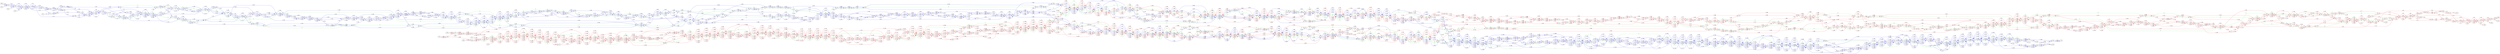 digraph G
{
rankdir = LR
326 -> 222[label="0, 0" color=blue]
-222 -> -326[label="0, 0" color=red]
222 -> -165[label="0, 12" color=blue]
165 -> -222[label="0, 12" color=red]
-165 -> -186[label="0, 16" color=blue]
186 -> 165[label="0, 16" color=red]
-186 -> -28[label="0, 18" color=blue]
28 -> 186[label="0, 18" color=red]
-28 -> -117[label="0, 19" color=blue]
117 -> 28[label="0, 19" color=red]
-117 -> -196[label="0, 23" color=blue]
196 -> 117[label="0, 23" color=red]
-196 -> 298[label="0, 60" color=blue]
-298 -> 196[label="0, 60" color=red]
298 -> 324[label="0, 66" color=blue]
-324 -> -298[label="0, 66" color=red]
324 -> -328[label="0, 67" color=blue]
328 -> -324[label="0, 67" color=red]
-328 -> 67[label="0, 70" color=blue]
-67 -> 328[label="0, 70" color=red]
67 -> -271[label="0, 74" color=blue]
271 -> -67[label="0, 74" color=red]
-271 -> 274[label="0, 76" color=blue]
-274 -> 271[label="0, 76" color=red]
274 -> 217[label="0, 84" color=blue]
-217 -> -274[label="0, 84" color=red]
217 -> -162[label="0, 102" color=blue]
162 -> -217[label="0, 102" color=red]
-162 -> -276[label="0, 108" color=blue]
276 -> 162[label="0, 108" color=red]
-276 -> -152[label="0, 109" color=blue]
152 -> 276[label="0, 109" color=red]
-152 -> -66[label="0, 116" color=blue]
66 -> 152[label="0, 116" color=red]
-66 -> -164[label="0, 120" color=blue]
164 -> 66[label="0, 120" color=red]
-164 -> 49[label="0, 123" color=blue]
-49 -> 164[label="0, 123" color=red]
49 -> 139[label="0, 124" color=blue]
-139 -> -49[label="0, 124" color=red]
139 -> 183[label="0, 130" color=blue]
-183 -> -139[label="0, 130" color=red]
183 -> 55[label="0, 144" color=blue]
-55 -> -183[label="0, 144" color=red]
55 -> 262[label="0, 145" color=blue]
-262 -> -55[label="0, 145" color=red]
262 -> 216[label="0, 146" color=blue]
-216 -> -262[label="0, 146" color=red]
216 -> -100[label="0, 177" color=blue]
100 -> -216[label="0, 177" color=red]
-100 -> -27[label="0, 184" color=blue]
27 -> 100[label="0, 184" color=red]
-27 -> -105[label="0, 193" color=blue]
105 -> 27[label="0, 193" color=red]
-105 -> -71[label="0, 201" color=blue]
71 -> 105[label="0, 201" color=red]
-71 -> 302[label="0, 202" color=blue]
-302 -> 71[label="0, 202" color=red]
302 -> -250[label="0, 208" color=blue]
250 -> -302[label="0, 208" color=red]
-250 -> 317[label="0, 225" color=blue]
-317 -> 250[label="0, 225" color=red]
317 -> -11[label="0, 233" color=blue]
11 -> -317[label="0, 233" color=red]
-11 -> -45[label="0, 249" color=blue]
45 -> 11[label="0, 249" color=red]
-45 -> -286[label="0, 250" color=blue]
286 -> 45[label="0, 250" color=red]
-286 -> 113[label="0, 256" color=blue]
-113 -> 286[label="0, 256" color=red]
113 -> 19[label="0, 276" color=blue]
-19 -> -113[label="0, 276" color=red]
19 -> -294[label="0, 283" color=blue]
294 -> -19[label="0, 283" color=red]
-294 -> 304[label="0, 284" color=blue]
-304 -> 294[label="0, 284" color=red]
304 -> -2[label="0, 286" color=blue]
2 -> -304[label="0, 286" color=red]
-2 -> 307[label="0, 289" color=blue]
-307 -> 2[label="0, 289" color=red]
307 -> -96[label="0, 298" color=blue]
96 -> -307[label="0, 298" color=red]
-96 -> 120[label="0, 312" color=blue]
-120 -> 96[label="0, 312" color=red]
120 -> 118[label="0, 318" color=blue]
-118 -> -120[label="0, 318" color=red]
118 -> -189[label="0, 319" color=blue]
189 -> -118[label="0, 319" color=red]
-189 -> -4[label="0, 331" color=blue]
4 -> 189[label="0, 331" color=red]
-4 -> -172[label="0, 342" color=blue]
172 -> 4[label="0, 342" color=red]
-172 -> -75[label="0, 346" color=blue]
75 -> 172[label="0, 346" color=red]
-75 -> 239[label="0, 349" color=blue]
-239 -> 75[label="0, 349" color=red]
239 -> 148[label="0, 357" color=blue]
-148 -> -239[label="0, 357" color=red]
148 -> -158[label="0, 358" color=blue]
158 -> -148[label="0, 358" color=red]
-158 -> 3[label="0, 360" color=blue]
-3 -> 158[label="0, 360" color=red]
3 -> -112[label="0, 361" color=blue]
112 -> -3[label="0, 361" color=red]
-112 -> -129[label="0, 374" color=blue]
129 -> 112[label="0, 374" color=red]
-129 -> 315[label="0, 393" color=blue]
-315 -> 129[label="0, 393" color=red]
315 -> -327[label="0, 394" color=blue]
327 -> -315[label="0, 394" color=red]
-327 -> 110[label="0, 396" color=blue]
-110 -> 327[label="0, 396" color=red]
110 -> 299[label="0, 397" color=blue]
-299 -> -110[label="0, 397" color=red]
299 -> 60[label="0, 406" color=blue]
-60 -> -299[label="0, 406" color=red]
60 -> -209[label="0, 410" color=blue]
209 -> -60[label="0, 410" color=red]
-209 -> 178[label="0, 411" color=blue]
-178 -> 209[label="0, 411" color=red]
178 -> 38[label="0, 413" color=blue]
-38 -> -178[label="0, 413" color=red]
38 -> -94[label="0, 435" color=blue]
94 -> -38[label="0, 435" color=red]
-94 -> 9[label="0, 436" color=blue]
-9 -> 94[label="0, 436" color=red]
9 -> 256[label="0, 442" color=blue]
-256 -> -9[label="0, 442" color=red]
256 -> 143[label="0, 450" color=blue]
-143 -> -256[label="0, 450" color=red]
143 -> 82[label="0, 454" color=blue]
-82 -> -143[label="0, 454" color=red]
82 -> 15[label="0, 468" color=blue]
-15 -> -82[label="0, 468" color=red]
15 -> 44[label="0, 471" color=blue]
-44 -> -15[label="0, 471" color=red]
44 -> -265[label="0, 485" color=blue]
265 -> -44[label="0, 485" color=red]
-265 -> 190[label="0, 487" color=blue]
-190 -> 265[label="0, 487" color=red]
190 -> -65[label="0, 501" color=blue]
65 -> -190[label="0, 501" color=red]
-65 -> -29[label="0, 502" color=blue]
29 -> 65[label="0, 502" color=red]
-29 -> 187[label="0, 520" color=blue]
-187 -> 29[label="0, 520" color=red]
187 -> -171[label="0, 522" color=blue]
171 -> -187[label="0, 522" color=red]
-171 -> 275[label="0, 524" color=blue]
-275 -> 171[label="0, 524" color=red]
275 -> 101[label="0, 538" color=blue]
-101 -> -275[label="0, 538" color=red]
101 -> -42[label="0, 553" color=blue]
42 -> -101[label="0, 553" color=red]
-42 -> -193[label="0, 577" color=blue]
193 -> 42[label="0, 577" color=red]
-193 -> -56[label="0, 579" color=blue]
56 -> 193[label="0, 579" color=red]
-56 -> 285[label="0, 580" color=blue]
-285 -> 56[label="0, 580" color=red]
285 -> 154[label="0, 584" color=blue]
-154 -> -285[label="0, 584" color=red]
154 -> 46[label="0, 588" color=blue]
-46 -> -154[label="0, 588" color=red]
46 -> 13[label="0, 589" color=blue]
-13 -> -46[label="0, 589" color=red]
13 -> 192[label="0, 603" color=blue]
-192 -> -13[label="0, 603" color=red]
192 -> -288[label="0, 606" color=blue]
288 -> -192[label="0, 606" color=red]
-288 -> 205[label="0, 607" color=blue]
-205 -> 288[label="0, 607" color=red]
205 -> 241[label="0, 609" color=blue]
-241 -> -205[label="0, 609" color=red]
241 -> -252[label="0, 612" color=blue]
252 -> -241[label="0, 612" color=red]
-252 -> 237[label="0, 613" color=blue]
-237 -> 252[label="0, 613" color=red]
237 -> -312[label="0, 627" color=blue]
312 -> -237[label="0, 627" color=red]
-312 -> -116[label="0, 631" color=blue]
116 -> 312[label="0, 631" color=red]
-116 -> 34[label="0, 634" color=blue]
-34 -> 116[label="0, 634" color=red]
34 -> -244[label="0, 645" color=blue]
244 -> -34[label="0, 645" color=red]
-244 -> -322[label="0, 648" color=blue]
322 -> 244[label="0, 648" color=red]
-322 -> -248[label="0, 651" color=blue]
248 -> 322[label="0, 651" color=red]
-248 -> 1[label="0, 656" color=blue]
-1 -> 248[label="0, 656" color=red]
1 -> 53[label="0, 658" color=blue]
-53 -> -1[label="0, 658" color=red]
53 -> 83[label="0, 660" color=blue]
-83 -> -53[label="0, 660" color=red]
83 -> 124[label="0, 675" color=blue]
-124 -> -83[label="0, 675" color=red]
124 -> 261[label="0, 678" color=blue]
-261 -> -124[label="0, 678" color=red]
261 -> 229[label="0, 684" color=blue]
-229 -> -261[label="0, 684" color=red]
229 -> 104[label="0, 691" color=blue]
-104 -> -229[label="0, 691" color=red]
104 -> 35[label="0, 693" color=blue]
-35 -> -104[label="0, 693" color=red]
35 -> -279[label="0, 695" color=blue]
279 -> -35[label="0, 695" color=red]
-279 -> 121[label="0, 700" color=blue]
-121 -> 279[label="0, 700" color=red]
121 -> -232[label="0, 703" color=blue]
232 -> -121[label="0, 703" color=red]
-232 -> 200[label="0, 705" color=blue]
-200 -> 232[label="0, 705" color=red]
200 -> -284[label="0, 717" color=blue]
284 -> -200[label="0, 717" color=red]
-284 -> -204[label="0, 718" color=blue]
204 -> 284[label="0, 718" color=red]
-204 -> 246[label="0, 728" color=blue]
-246 -> 204[label="0, 728" color=red]
246 -> -151[label="0, 732" color=blue]
151 -> -246[label="0, 732" color=red]
-151 -> 225[label="0, 747" color=blue]
-225 -> 151[label="0, 747" color=red]
225 -> 310[label="0, 754" color=blue]
-310 -> -225[label="0, 754" color=red]
310 -> -85[label="0, 768" color=blue]
85 -> -310[label="0, 768" color=red]
-85 -> 195[label="0, 775" color=blue]
-195 -> 85[label="0, 775" color=red]
195 -> 201[label="0, 784" color=blue]
-201 -> -195[label="0, 784" color=red]
201 -> 32[label="0, 798" color=blue]
-32 -> -201[label="0, 798" color=red]
32 -> 155[label="0, 806" color=blue]
-155 -> -32[label="0, 806" color=red]
155 -> -255[label="0, 808" color=blue]
255 -> -155[label="0, 808" color=red]
-255 -> -132[label="0, 811" color=blue]
132 -> 255[label="0, 811" color=red]
-132 -> 130[label="0, 822" color=blue]
-130 -> 132[label="0, 822" color=red]
130 -> 278[label="0, 823" color=blue]
-278 -> -130[label="0, 823" color=red]
278 -> 242[label="0, 825" color=blue]
-242 -> -278[label="0, 825" color=red]
242 -> 272[label="0, 830" color=blue]
-272 -> -242[label="0, 830" color=red]
272 -> -167[label="0, 837" color=blue]
167 -> -272[label="0, 837" color=red]
-167 -> -202[label="0, 846" color=blue]
202 -> 167[label="0, 846" color=red]
-202 -> -179[label="0, 854" color=blue]
179 -> 202[label="0, 854" color=red]
-179 -> -63[label="0, 871" color=blue]
63 -> 179[label="0, 871" color=red]
-63 -> -95[label="0, 880" color=blue]
95 -> 63[label="0, 880" color=red]
-95 -> 228[label="0, 894" color=blue]
-228 -> 95[label="0, 894" color=red]
228 -> 70[label="0, 898" color=blue]
-70 -> -228[label="0, 898" color=red]
70 -> -325[label="0, 899" color=blue]
325 -> -70[label="0, 899" color=red]
-325 -> 99[label="0, 901" color=blue]
-99 -> 325[label="0, 901" color=red]
99 -> 31[label="0, 904" color=blue]
-31 -> -99[label="0, 904" color=red]
31 -> -185[label="0, 915" color=blue]
185 -> -31[label="0, 915" color=red]
-185 -> -74[label="0, 916" color=blue]
74 -> 185[label="0, 916" color=red]
-74 -> -135[label="0, 918" color=blue]
135 -> 74[label="0, 918" color=red]
-135 -> 88[label="0, 922" color=blue]
-88 -> 135[label="0, 922" color=red]
88 -> 61[label="0, 923" color=blue]
-61 -> -88[label="0, 923" color=red]
61 -> -260[label="0, 925" color=blue]
260 -> -61[label="0, 925" color=red]
-260 -> 210[label="0, 930" color=blue]
-210 -> 260[label="0, 930" color=red]
210 -> 243[label="0, 934" color=blue]
-243 -> -210[label="0, 934" color=red]
243 -> -127[label="0, 948" color=blue]
127 -> -243[label="0, 948" color=red]
-127 -> 90[label="0, 960" color=blue]
-90 -> 127[label="0, 960" color=red]
90 -> 287[label="0, 971" color=blue]
-287 -> -90[label="0, 971" color=red]
287 -> 84[label="0, 977" color=blue]
-84 -> -287[label="0, 977" color=red]
84 -> -146[label="0, 978" color=blue]
146 -> -84[label="0, 978" color=red]
-146 -> 194[label="0, 991" color=blue]
-194 -> 146[label="0, 991" color=red]
194 -> -293[label="0, 992" color=blue]
293 -> -194[label="0, 992" color=red]
-293 -> -103[label="0, 1001" color=blue]
103 -> 293[label="0, 1001" color=red]
-103 -> 320[label="0, 1008" color=blue]
-320 -> 103[label="0, 1008" color=red]
320 -> 68[label="0, 1013" color=blue]
-68 -> -320[label="0, 1013" color=red]
68 -> 153[label="0, 1021" color=blue]
-153 -> -68[label="0, 1021" color=red]
153 -> -125[label="0, 1035" color=blue]
125 -> -153[label="0, 1035" color=red]
-125 -> 119[label="0, 1051" color=blue]
-119 -> 125[label="0, 1051" color=red]
119 -> -24[label="0, 1065" color=blue]
24 -> -119[label="0, 1065" color=red]
-24 -> -141[label="0, 1066" color=blue]
141 -> 24[label="0, 1066" color=red]
-141 -> 159[label="0, 1072" color=blue]
-159 -> 141[label="0, 1072" color=red]
159 -> -40[label="0, 1080" color=blue]
40 -> -159[label="0, 1080" color=red]
-40 -> -283[label="0, 1081" color=blue]
283 -> 40[label="0, 1081" color=red]
-283 -> 208[label="0, 1086" color=blue]
-208 -> 283[label="0, 1086" color=red]
208 -> -168[label="0, 1101" color=blue]
168 -> -208[label="0, 1101" color=red]
-168 -> -301[label="0, 1104" color=blue]
301 -> 168[label="0, 1104" color=red]
-301 -> -226[label="0, 1105" color=blue]
226 -> 301[label="0, 1105" color=red]
-226 -> 36[label="0, 1111" color=blue]
-36 -> 226[label="0, 1111" color=red]
36 -> 266[label="0, 1119" color=blue]
-266 -> -36[label="0, 1119" color=red]
266 -> -238[label="0, 1125" color=blue]
238 -> -266[label="0, 1125" color=red]
-238 -> -78[label="0, 1129" color=blue]
78 -> 238[label="0, 1129" color=red]
-78 -> 258[label="0, 1135" color=blue]
-258 -> 78[label="0, 1135" color=red]
258 -> -235[label="0, 1149" color=blue]
235 -> -258[label="0, 1149" color=red]
-235 -> -76[label="0, 1152" color=blue]
76 -> 235[label="0, 1152" color=red]
-76 -> 79[label="0, 1161" color=blue]
-79 -> 76[label="0, 1161" color=red]
79 -> -20[label="0, 1177" color=blue]
20 -> -79[label="0, 1177" color=red]
-20 -> 144[label="0, 1191" color=blue]
-144 -> 20[label="0, 1191" color=red]
144 -> -280[label="0, 1192" color=blue]
280 -> -144[label="0, 1192" color=red]
-280 -> -97[label="0, 1201" color=blue]
97 -> 280[label="0, 1201" color=red]
-97 -> -47[label="0, 1206" color=blue]
47 -> 97[label="0, 1206" color=red]
-47 -> -267[label="0, 1207" color=blue]
267 -> 47[label="0, 1207" color=red]
-267 -> 166[label="0, 1221" color=blue]
-166 -> 267[label="0, 1221" color=red]
166 -> -318[label="0, 1228" color=blue]
318 -> -166[label="0, 1228" color=red]
-318 -> 291[label="0, 1229" color=blue]
-291 -> 318[label="0, 1229" color=red]
291 -> 133[label="0, 1237" color=blue]
-133 -> -291[label="0, 1237" color=red]
133 -> -81[label="0, 1242" color=blue]
81 -> -133[label="0, 1242" color=red]
-81 -> 227[label="0, 1245" color=blue]
-227 -> 81[label="0, 1245" color=red]
227 -> 69[label="0, 1251" color=blue]
-69 -> -227[label="0, 1251" color=red]
69 -> -136[label="0, 1252" color=blue]
136 -> -69[label="0, 1252" color=red]
-136 -> 137[label="0, 1266" color=blue]
-137 -> 136[label="0, 1266" color=red]
137 -> 150[label="0, 1267" color=blue]
-150 -> -137[label="0, 1267" color=red]
150 -> 203[label="0, 1281" color=blue]
-203 -> -150[label="0, 1281" color=red]
203 -> -314[label="0, 1284" color=blue]
314 -> -203[label="0, 1284" color=red]
-314 -> 87[label="0, 1289" color=blue]
-87 -> 314[label="0, 1289" color=red]
87 -> 72[label="0, 1290" color=blue]
-72 -> -87[label="0, 1290" color=red]
72 -> -43[label="0, 1296" color=blue]
43 -> -72[label="0, 1296" color=red]
-43 -> -207[label="0, 1297" color=blue]
207 -> 43[label="0, 1297" color=red]
-207 -> -176[label="0, 1299" color=blue]
176 -> 207[label="0, 1299" color=red]
-176 -> -296[label="0, 1307" color=blue]
296 -> 176[label="0, 1307" color=red]
-296 -> -170[label="0, 1332" color=blue]
170 -> 296[label="0, 1332" color=red]
-170 -> -62[label="0, 1333" color=blue]
62 -> 170[label="0, 1333" color=red]
-62 -> -7[label="0, 1339" color=blue]
7 -> 62[label="0, 1339" color=red]
-7 -> 64[label="0, 1342" color=blue]
-64 -> 7[label="0, 1342" color=red]
64 -> -161[label="0, 1347" color=blue]
161 -> -64[label="0, 1347" color=red]
-161 -> -93[label="0, 1368" color=blue]
93 -> 161[label="0, 1368" color=red]
-93 -> -39[label="0, 1376" color=blue]
39 -> 93[label="0, 1376" color=red]
-39 -> 10[label="0, 1392" color=blue]
-10 -> 39[label="0, 1392" color=red]
10 -> 80[label="0, 1405" color=blue]
-80 -> -10[label="0, 1405" color=red]
80 -> 259[label="0, 1419" color=blue]
-259 -> -80[label="0, 1419" color=red]
259 -> 52[label="0, 1423" color=blue]
-52 -> -259[label="0, 1423" color=red]
52 -> -308[label="0, 1429" color=blue]
308 -> -52[label="0, 1429" color=red]
-308 -> -73[label="0, 1431" color=blue]
73 -> 308[label="0, 1431" color=red]
-73 -> -106[label="0, 1435" color=blue]
106 -> 73[label="0, 1435" color=red]
-106 -> 371[label="0, 1438" color=blue]
-371 -> 106[label="0, 1438" color=red]
326 -> 222[label="1, 0" color=blue]
-222 -> -326[label="1, 0" color=red]
222 -> -165[label="1, 12" color=blue]
165 -> -222[label="1, 12" color=red]
-165 -> -186[label="1, 16" color=blue]
186 -> 165[label="1, 16" color=red]
-186 -> -28[label="1, 18" color=blue]
28 -> 186[label="1, 18" color=red]
-28 -> -117[label="1, 19" color=blue]
117 -> 28[label="1, 19" color=red]
-117 -> 157[label="1, 23" color=blue]
-157 -> 117[label="1, 23" color=red]
157 -> 25[label="1, 25" color=blue]
-25 -> -157[label="1, 25" color=red]
25 -> 249[label="1, 28" color=blue]
-249 -> -25[label="1, 28" color=red]
249 -> -51[label="1, 44" color=blue]
51 -> -249[label="1, 44" color=red]
-51 -> 311[label="1, 46" color=blue]
-311 -> 51[label="1, 46" color=red]
311 -> 89[label="1, 62" color=blue]
-89 -> -311[label="1, 62" color=red]
89 -> 298[label="1, 63" color=blue]
-298 -> -89[label="1, 63" color=red]
298 -> 324[label="1, 66" color=blue]
-324 -> -298[label="1, 66" color=red]
324 -> -328[label="1, 67" color=blue]
328 -> -324[label="1, 67" color=red]
-328 -> 67[label="1, 70" color=blue]
-67 -> 328[label="1, 70" color=red]
67 -> -271[label="1, 74" color=blue]
271 -> -67[label="1, 74" color=red]
-271 -> -59[label="1, 76" color=blue]
59 -> 271[label="1, 76" color=red]
-59 -> 140[label="1, 90" color=blue]
-140 -> 59[label="1, 90" color=red]
140 -> 217[label="1, 91" color=blue]
-217 -> -140[label="1, 91" color=red]
217 -> -162[label="1, 102" color=blue]
162 -> -217[label="1, 102" color=red]
-162 -> -276[label="1, 108" color=blue]
276 -> 162[label="1, 108" color=red]
-276 -> -152[label="1, 109" color=blue]
152 -> 276[label="1, 109" color=red]
-152 -> -66[label="1, 116" color=blue]
66 -> 152[label="1, 116" color=red]
-66 -> -164[label="1, 120" color=blue]
164 -> 66[label="1, 120" color=red]
-164 -> 49[label="1, 123" color=blue]
-49 -> 164[label="1, 123" color=red]
49 -> 139[label="1, 124" color=blue]
-139 -> -49[label="1, 124" color=red]
139 -> 329[label="1, 130" color=blue]
-329 -> -139[label="1, 130" color=red]
329 -> 183[label="1, 138" color=blue]
-183 -> -329[label="1, 138" color=red]
183 -> 55[label="1, 144" color=blue]
-55 -> -183[label="1, 144" color=red]
55 -> -180[label="1, 145" color=blue]
180 -> -55[label="1, 145" color=red]
-180 -> 149[label="1, 159" color=blue]
-149 -> 180[label="1, 159" color=red]
149 -> -14[label="1, 167" color=blue]
14 -> -149[label="1, 167" color=red]
-14 -> -313[label="1, 171" color=blue]
313 -> 14[label="1, 171" color=red]
-313 -> 216[label="1, 175" color=blue]
-216 -> 313[label="1, 175" color=red]
216 -> -100[label="1, 177" color=blue]
100 -> -216[label="1, 177" color=red]
-100 -> -105[label="1, 184" color=blue]
105 -> 100[label="1, 184" color=red]
-105 -> -71[label="1, 201" color=blue]
71 -> 105[label="1, 201" color=red]
-71 -> 302[label="1, 202" color=blue]
-302 -> 71[label="1, 202" color=red]
302 -> -247[label="1, 208" color=blue]
247 -> -302[label="1, 208" color=red]
-247 -> -250[label="1, 222" color=blue]
250 -> 247[label="1, 222" color=red]
-250 -> 317[label="1, 225" color=blue]
-317 -> 250[label="1, 225" color=red]
317 -> 270[label="1, 233" color=blue]
-270 -> -317[label="1, 233" color=red]
270 -> -45[label="1, 235" color=blue]
45 -> -270[label="1, 235" color=red]
-45 -> -286[label="1, 250" color=blue]
286 -> 45[label="1, 250" color=red]
-286 -> -231[label="1, 256" color=blue]
231 -> 286[label="1, 256" color=red]
-231 -> -5[label="1, 258" color=blue]
5 -> 231[label="1, 258" color=red]
-5 -> -18[label="1, 261" color=blue]
18 -> 5[label="1, 261" color=red]
-18 -> 113[label="1, 262" color=blue]
-113 -> 18[label="1, 262" color=red]
113 -> 19[label="1, 276" color=blue]
-19 -> -113[label="1, 276" color=red]
19 -> -294[label="1, 283" color=blue]
294 -> -19[label="1, 283" color=red]
-294 -> 304[label="1, 284" color=blue]
-304 -> 294[label="1, 284" color=red]
304 -> -223[label="1, 286" color=blue]
223 -> -304[label="1, 286" color=red]
-223 -> -33[label="1, 303" color=blue]
33 -> 223[label="1, 303" color=red]
-33 -> -96[label="1, 310" color=blue]
96 -> 33[label="1, 310" color=red]
-96 -> 120[label="1, 312" color=blue]
-120 -> 96[label="1, 312" color=red]
120 -> 118[label="1, 318" color=blue]
-118 -> -120[label="1, 318" color=red]
118 -> -251[label="1, 319" color=blue]
251 -> -118[label="1, 319" color=red]
-251 -> -172[label="1, 325" color=blue]
172 -> 251[label="1, 325" color=red]
-172 -> -75[label="1, 346" color=blue]
75 -> 172[label="1, 346" color=red]
-75 -> 239[label="1, 349" color=blue]
-239 -> 75[label="1, 349" color=red]
239 -> 148[label="1, 357" color=blue]
-148 -> -239[label="1, 357" color=red]
148 -> -158[label="1, 358" color=blue]
158 -> -148[label="1, 358" color=red]
-158 -> 3[label="1, 360" color=blue]
-3 -> 158[label="1, 360" color=red]
3 -> -112[label="1, 361" color=blue]
112 -> -3[label="1, 361" color=red]
-112 -> 26[label="1, 374" color=blue]
-26 -> 112[label="1, 374" color=red]
26 -> 30[label="1, 382" color=blue]
-30 -> -26[label="1, 382" color=red]
30 -> -327[label="1, 390" color=blue]
327 -> -30[label="1, 390" color=red]
-327 -> 110[label="1, 399" color=blue]
-110 -> 327[label="1, 399" color=red]
110 -> -209[label="1, 400" color=blue]
209 -> -110[label="1, 400" color=red]
-209 -> 178[label="1, 414" color=blue]
-178 -> 209[label="1, 414" color=red]
178 -> -23[label="1, 416" color=blue]
23 -> -178[label="1, 416" color=red]
-23 -> 38[label="1, 430" color=blue]
-38 -> 23[label="1, 430" color=red]
38 -> -94[label="1, 438" color=blue]
94 -> -38[label="1, 438" color=red]
-94 -> 9[label="1, 439" color=blue]
-9 -> 94[label="1, 439" color=red]
9 -> 219[label="1, 445" color=blue]
-219 -> -9[label="1, 445" color=red]
219 -> -306[label="1, 456" color=blue]
306 -> -219[label="1, 456" color=red]
-306 -> 163[label="1, 457" color=blue]
-163 -> 306[label="1, 457" color=red]
163 -> 215[label="1, 459" color=blue]
-215 -> -163[label="1, 459" color=red]
215 -> -197[label="1, 460" color=blue]
197 -> -215[label="1, 460" color=red]
-197 -> 82[label="1, 469" color=blue]
-82 -> 197[label="1, 469" color=red]
82 -> 15[label="1, 471" color=blue]
-15 -> -82[label="1, 471" color=red]
15 -> 44[label="1, 474" color=blue]
-44 -> -15[label="1, 474" color=red]
44 -> 187[label="1, 488" color=blue]
-187 -> -44[label="1, 488" color=red]
187 -> -171[label="1, 525" color=blue]
171 -> -187[label="1, 525" color=red]
-171 -> 114[label="1, 527" color=blue]
-114 -> 171[label="1, 527" color=red]
114 -> -281[label="1, 534" color=blue]
281 -> -114[label="1, 534" color=red]
-281 -> 131[label="1, 536" color=blue]
-131 -> 281[label="1, 536" color=red]
131 -> 108[label="1, 537" color=blue]
-108 -> -131[label="1, 537" color=red]
108 -> 275[label="1, 540" color=blue]
-275 -> -108[label="1, 540" color=red]
275 -> 101[label="1, 541" color=blue]
-101 -> -275[label="1, 541" color=red]
101 -> -295[label="1, 556" color=blue]
295 -> -101[label="1, 556" color=red]
-295 -> 220[label="1, 565" color=blue]
-220 -> 295[label="1, 565" color=red]
220 -> 213[label="1, 576" color=blue]
-213 -> -220[label="1, 576" color=red]
213 -> -193[label="1, 579" color=blue]
193 -> -213[label="1, 579" color=red]
-193 -> -56[label="1, 582" color=blue]
56 -> 193[label="1, 582" color=red]
-56 -> 285[label="1, 583" color=blue]
-285 -> 56[label="1, 583" color=red]
285 -> 154[label="1, 587" color=blue]
-154 -> -285[label="1, 587" color=red]
154 -> 46[label="1, 591" color=blue]
-46 -> -154[label="1, 591" color=red]
46 -> 41[label="1, 592" color=blue]
-41 -> -46[label="1, 592" color=red]
41 -> 241[label="1, 601" color=blue]
-241 -> -41[label="1, 601" color=red]
241 -> -252[label="1, 615" color=blue]
252 -> -241[label="1, 615" color=red]
-252 -> 237[label="1, 616" color=blue]
-237 -> 252[label="1, 616" color=red]
237 -> -312[label="1, 630" color=blue]
312 -> -237[label="1, 630" color=red]
-312 -> -116[label="1, 634" color=blue]
116 -> 312[label="1, 634" color=red]
-116 -> -123[label="1, 637" color=blue]
123 -> 116[label="1, 637" color=red]
-123 -> 1[label="1, 641" color=blue]
-1 -> 123[label="1, 641" color=red]
1 -> 53[label="1, 661" color=blue]
-53 -> -1[label="1, 661" color=red]
53 -> 83[label="1, 663" color=blue]
-83 -> -53[label="1, 663" color=red]
83 -> 124[label="1, 678" color=blue]
-124 -> -83[label="1, 678" color=red]
124 -> 261[label="1, 681" color=blue]
-261 -> -124[label="1, 681" color=red]
261 -> 229[label="1, 687" color=blue]
-229 -> -261[label="1, 687" color=red]
229 -> 104[label="1, 694" color=blue]
-104 -> -229[label="1, 694" color=red]
104 -> 35[label="1, 696" color=blue]
-35 -> -104[label="1, 696" color=red]
35 -> -279[label="1, 698" color=blue]
279 -> -35[label="1, 698" color=red]
-279 -> 121[label="1, 703" color=blue]
-121 -> 279[label="1, 703" color=red]
121 -> 200[label="1, 706" color=blue]
-200 -> -121[label="1, 706" color=red]
200 -> -284[label="1, 720" color=blue]
284 -> -200[label="1, 720" color=red]
-284 -> -253[label="1, 721" color=blue]
253 -> 284[label="1, 721" color=red]
-253 -> 218[label="1, 728" color=blue]
-218 -> 253[label="1, 728" color=red]
218 -> 246[label="1, 729" color=blue]
-246 -> -218[label="1, 729" color=red]
246 -> -151[label="1, 735" color=blue]
151 -> -246[label="1, 735" color=red]
-151 -> 225[label="1, 750" color=blue]
-225 -> 151[label="1, 750" color=red]
225 -> 310[label="1, 757" color=blue]
-310 -> -225[label="1, 757" color=red]
310 -> -85[label="1, 771" color=blue]
85 -> -310[label="1, 771" color=red]
-85 -> 195[label="1, 778" color=blue]
-195 -> 85[label="1, 778" color=red]
195 -> 57[label="1, 787" color=blue]
-57 -> -195[label="1, 787" color=red]
57 -> 201[label="1, 798" color=blue]
-201 -> -57[label="1, 798" color=red]
201 -> 32[label="1, 801" color=blue]
-32 -> -201[label="1, 801" color=red]
32 -> 155[label="1, 809" color=blue]
-155 -> -32[label="1, 809" color=red]
155 -> -255[label="1, 811" color=blue]
255 -> -155[label="1, 811" color=red]
-255 -> 268[label="1, 814" color=blue]
-268 -> 255[label="1, 814" color=red]
268 -> -142[label="1, 824" color=blue]
142 -> -268[label="1, 824" color=red]
-142 -> 272[label="1, 826" color=blue]
-272 -> 142[label="1, 826" color=red]
272 -> -167[label="1, 840" color=blue]
167 -> -272[label="1, 840" color=red]
-167 -> -202[label="1, 849" color=blue]
202 -> 167[label="1, 849" color=red]
-202 -> -179[label="1, 857" color=blue]
179 -> 202[label="1, 857" color=red]
-179 -> -63[label="1, 874" color=blue]
63 -> 179[label="1, 874" color=red]
-63 -> -6[label="1, 883" color=blue]
6 -> 63[label="1, 883" color=red]
-6 -> 228[label="1, 887" color=blue]
-228 -> 6[label="1, 887" color=red]
228 -> 70[label="1, 901" color=blue]
-70 -> -228[label="1, 901" color=red]
70 -> -325[label="1, 902" color=blue]
325 -> -70[label="1, 902" color=red]
-325 -> 99[label="1, 904" color=blue]
-99 -> 325[label="1, 904" color=red]
99 -> -212[label="1, 907" color=blue]
212 -> -99[label="1, 907" color=red]
-212 -> -74[label="1, 911" color=blue]
74 -> 212[label="1, 911" color=red]
-74 -> -135[label="1, 921" color=blue]
135 -> 74[label="1, 921" color=red]
-135 -> 88[label="1, 925" color=blue]
-88 -> 135[label="1, 925" color=red]
88 -> -290[label="1, 926" color=blue]
290 -> -88[label="1, 926" color=red]
-290 -> -254[label="1, 940" color=blue]
254 -> 290[label="1, 940" color=red]
-254 -> -86[label="1, 942" color=blue]
86 -> 254[label="1, 942" color=red]
-86 -> 21[label="1, 960" color=blue]
-21 -> 86[label="1, 960" color=red]
21 -> -127[label="1, 961" color=blue]
127 -> -21[label="1, 961" color=red]
-127 -> 90[label="1, 963" color=blue]
-90 -> 127[label="1, 963" color=red]
90 -> 287[label="1, 974" color=blue]
-287 -> -90[label="1, 974" color=red]
287 -> 84[label="1, 980" color=blue]
-84 -> -287[label="1, 980" color=red]
84 -> -146[label="1, 981" color=blue]
146 -> -84[label="1, 981" color=red]
-146 -> 194[label="1, 994" color=blue]
-194 -> 146[label="1, 994" color=red]
194 -> 109[label="1, 995" color=blue]
-109 -> -194[label="1, 995" color=red]
109 -> -103[label="1, 1012" color=blue]
103 -> -109[label="1, 1012" color=red]
-103 -> 320[label="1, 1026" color=blue]
-320 -> 103[label="1, 1026" color=red]
320 -> 68[label="1, 1031" color=blue]
-68 -> -320[label="1, 1031" color=red]
68 -> 153[label="1, 1039" color=blue]
-153 -> -68[label="1, 1039" color=red]
153 -> -125[label="1, 1053" color=blue]
125 -> -153[label="1, 1053" color=red]
-125 -> -107[label="1, 1069" color=blue]
107 -> 125[label="1, 1069" color=red]
-107 -> 119[label="1, 1072" color=blue]
-119 -> 107[label="1, 1072" color=red]
119 -> -24[label="1, 1083" color=blue]
24 -> -119[label="1, 1083" color=red]
-24 -> 234[label="1, 1084" color=blue]
-234 -> 24[label="1, 1084" color=red]
234 -> 198[label="1, 1086" color=blue]
-198 -> -234[label="1, 1086" color=red]
198 -> 159[label="1, 1093" color=blue]
-159 -> -198[label="1, 1093" color=red]
159 -> -40[label="1, 1098" color=blue]
40 -> -159[label="1, 1098" color=red]
-40 -> -283[label="1, 1099" color=blue]
283 -> 40[label="1, 1099" color=red]
-283 -> 115[label="1, 1104" color=blue]
-115 -> 283[label="1, 1104" color=red]
115 -> 208[label="1, 1118" color=blue]
-208 -> -115[label="1, 1118" color=red]
208 -> -168[label="1, 1119" color=blue]
168 -> -208[label="1, 1119" color=red]
-168 -> -301[label="1, 1122" color=blue]
301 -> 168[label="1, 1122" color=red]
-301 -> 36[label="1, 1123" color=blue]
-36 -> 301[label="1, 1123" color=red]
36 -> 266[label="1, 1137" color=blue]
-266 -> -36[label="1, 1137" color=red]
266 -> -238[label="1, 1143" color=blue]
238 -> -266[label="1, 1143" color=red]
-238 -> -235[label="1, 1147" color=blue]
235 -> 238[label="1, 1147" color=red]
-235 -> -76[label="1, 1170" color=blue]
76 -> 235[label="1, 1170" color=red]
-76 -> 79[label="1, 1179" color=blue]
-79 -> 76[label="1, 1179" color=red]
79 -> -20[label="1, 1195" color=blue]
20 -> -79[label="1, 1195" color=red]
-20 -> 144[label="1, 1209" color=blue]
-144 -> 20[label="1, 1209" color=red]
144 -> -280[label="1, 1210" color=blue]
280 -> -144[label="1, 1210" color=red]
-280 -> -97[label="1, 1219" color=blue]
97 -> 280[label="1, 1219" color=red]
-97 -> -47[label="1, 1224" color=blue]
47 -> 97[label="1, 1224" color=red]
-47 -> -188[label="1, 1225" color=blue]
188 -> 47[label="1, 1225" color=red]
-188 -> -267[label="1, 1233" color=blue]
267 -> 188[label="1, 1233" color=red]
-267 -> 166[label="1, 1239" color=blue]
-166 -> 267[label="1, 1239" color=red]
166 -> -318[label="1, 1246" color=blue]
318 -> -166[label="1, 1246" color=red]
-318 -> 291[label="1, 1247" color=blue]
-291 -> 318[label="1, 1247" color=red]
291 -> 227[label="1, 1255" color=blue]
-227 -> -291[label="1, 1255" color=red]
227 -> 69[label="1, 1269" color=blue]
-69 -> -227[label="1, 1269" color=red]
69 -> -136[label="1, 1270" color=blue]
136 -> -69[label="1, 1270" color=red]
-136 -> 137[label="1, 1284" color=blue]
-137 -> 136[label="1, 1284" color=red]
137 -> 50[label="1, 1285" color=blue]
-50 -> -137[label="1, 1285" color=red]
50 -> 269[label="1, 1288" color=blue]
-269 -> -50[label="1, 1288" color=red]
269 -> 316[label="1, 1292" color=blue]
-316 -> -269[label="1, 1292" color=red]
316 -> 150[label="1, 1293" color=blue]
-150 -> -316[label="1, 1293" color=red]
150 -> 203[label="1, 1299" color=blue]
-203 -> -150[label="1, 1299" color=red]
203 -> -314[label="1, 1302" color=blue]
314 -> -203[label="1, 1302" color=red]
-314 -> 87[label="1, 1307" color=blue]
-87 -> 314[label="1, 1307" color=red]
87 -> 72[label="1, 1308" color=blue]
-72 -> -87[label="1, 1308" color=red]
72 -> -43[label="1, 1314" color=blue]
43 -> -72[label="1, 1314" color=red]
-43 -> -207[label="1, 1315" color=blue]
207 -> 43[label="1, 1315" color=red]
-207 -> -176[label="1, 1317" color=blue]
176 -> 207[label="1, 1317" color=red]
-176 -> -211[label="1, 1325" color=blue]
211 -> 176[label="1, 1325" color=red]
-211 -> -296[label="1, 1340" color=blue]
296 -> 211[label="1, 1340" color=red]
-296 -> -170[label="1, 1350" color=blue]
170 -> 296[label="1, 1350" color=red]
-170 -> -62[label="1, 1351" color=blue]
62 -> 170[label="1, 1351" color=red]
-62 -> -7[label="1, 1357" color=blue]
7 -> 62[label="1, 1357" color=red]
-7 -> 64[label="1, 1360" color=blue]
-64 -> 7[label="1, 1360" color=red]
64 -> -161[label="1, 1365" color=blue]
161 -> -64[label="1, 1365" color=red]
-161 -> -93[label="1, 1386" color=blue]
93 -> 161[label="1, 1386" color=red]
-93 -> -39[label="1, 1394" color=blue]
39 -> 93[label="1, 1394" color=red]
-39 -> 10[label="1, 1410" color=blue]
-10 -> 39[label="1, 1410" color=red]
10 -> 80[label="1, 1423" color=blue]
-80 -> -10[label="1, 1423" color=red]
80 -> 259[label="1, 1437" color=blue]
-259 -> -80[label="1, 1437" color=red]
259 -> 52[label="1, 1441" color=blue]
-52 -> -259[label="1, 1441" color=red]
52 -> -308[label="1, 1447" color=blue]
308 -> -52[label="1, 1447" color=red]
-308 -> -73[label="1, 1449" color=blue]
73 -> 308[label="1, 1449" color=red]
-73 -> -106[label="1, 1453" color=blue]
106 -> 73[label="1, 1453" color=red]
-106 -> 184[label="1, 1456" color=blue]
-184 -> 106[label="1, 1456" color=red]
184 -> 145[label="1, 1460" color=blue]
-145 -> -184[label="1, 1460" color=red]
145 -> -173[label="1, 1467" color=blue]
173 -> -145[label="1, 1467" color=red]
372 -> -165[label="2, 0" color=blue]
165 -> -372[label="2, 0" color=red]
-165 -> -186[label="2, 16" color=blue]
186 -> 165[label="2, 16" color=red]
-186 -> -28[label="2, 18" color=blue]
28 -> 186[label="2, 18" color=red]
-28 -> -117[label="2, 19" color=blue]
117 -> 28[label="2, 19" color=red]
-117 -> 157[label="2, 23" color=blue]
-157 -> 117[label="2, 23" color=red]
157 -> -319[label="2, 25" color=blue]
319 -> -157[label="2, 25" color=red]
-319 -> -138[label="2, 39" color=blue]
138 -> 319[label="2, 39" color=red]
-138 -> 160[label="2, 44" color=blue]
-160 -> 138[label="2, 44" color=red]
160 -> -196[label="2, 50" color=blue]
196 -> -160[label="2, 50" color=red]
-196 -> 298[label="2, 60" color=blue]
-298 -> 196[label="2, 60" color=red]
298 -> 324[label="2, 66" color=blue]
-324 -> -298[label="2, 66" color=red]
324 -> -328[label="2, 67" color=blue]
328 -> -324[label="2, 67" color=red]
-328 -> 48[label="2, 70" color=blue]
-48 -> 328[label="2, 70" color=red]
48 -> 274[label="2, 77" color=blue]
-274 -> -48[label="2, 77" color=red]
274 -> 217[label="2, 84" color=blue]
-217 -> -274[label="2, 84" color=red]
217 -> -162[label="2, 102" color=blue]
162 -> -217[label="2, 102" color=red]
-162 -> -276[label="2, 108" color=blue]
276 -> 162[label="2, 108" color=red]
-276 -> -152[label="2, 109" color=blue]
152 -> 276[label="2, 109" color=red]
-152 -> -66[label="2, 116" color=blue]
66 -> 152[label="2, 116" color=red]
-66 -> 183[label="2, 120" color=blue]
-183 -> 66[label="2, 120" color=red]
183 -> 55[label="2, 141" color=blue]
-55 -> -183[label="2, 141" color=red]
55 -> -180[label="2, 142" color=blue]
180 -> -55[label="2, 142" color=red]
-180 -> 149[label="2, 156" color=blue]
-149 -> 180[label="2, 156" color=red]
149 -> -14[label="2, 164" color=blue]
14 -> -149[label="2, 164" color=red]
-14 -> -313[label="2, 168" color=blue]
313 -> 14[label="2, 168" color=red]
-313 -> 216[label="2, 172" color=blue]
-216 -> 313[label="2, 172" color=red]
216 -> -100[label="2, 174" color=blue]
100 -> -216[label="2, 174" color=red]
-100 -> -27[label="2, 181" color=blue]
27 -> 100[label="2, 181" color=red]
-27 -> -247[label="2, 190" color=blue]
247 -> 27[label="2, 190" color=red]
-247 -> -250[label="2, 219" color=blue]
250 -> 247[label="2, 219" color=red]
-250 -> 317[label="2, 222" color=blue]
-317 -> 250[label="2, 222" color=red]
317 -> 270[label="2, 230" color=blue]
-270 -> -317[label="2, 230" color=red]
270 -> -11[label="2, 232" color=blue]
11 -> -270[label="2, 232" color=red]
-11 -> -45[label="2, 246" color=blue]
45 -> 11[label="2, 246" color=red]
-45 -> -286[label="2, 247" color=blue]
286 -> 45[label="2, 247" color=red]
-286 -> -231[label="2, 253" color=blue]
231 -> 286[label="2, 253" color=red]
-231 -> -5[label="2, 255" color=blue]
5 -> 231[label="2, 255" color=red]
-5 -> -18[label="2, 258" color=blue]
18 -> 5[label="2, 258" color=red]
-18 -> 19[label="2, 259" color=blue]
-19 -> 18[label="2, 259" color=red]
19 -> -294[label="2, 280" color=blue]
294 -> -19[label="2, 280" color=red]
-294 -> 304[label="2, 281" color=blue]
-304 -> 294[label="2, 281" color=red]
304 -> -2[label="2, 283" color=blue]
2 -> -304[label="2, 283" color=red]
-2 -> 307[label="2, 286" color=blue]
-307 -> 2[label="2, 286" color=red]
307 -> -33[label="2, 295" color=blue]
33 -> -307[label="2, 295" color=red]
-33 -> -96[label="2, 307" color=blue]
96 -> 33[label="2, 307" color=red]
-96 -> 120[label="2, 309" color=blue]
-120 -> 96[label="2, 309" color=red]
120 -> 118[label="2, 315" color=blue]
-118 -> -120[label="2, 315" color=red]
118 -> -189[label="2, 316" color=blue]
189 -> -118[label="2, 316" color=red]
-189 -> -4[label="2, 328" color=blue]
4 -> 189[label="2, 328" color=red]
-4 -> -172[label="2, 339" color=blue]
172 -> 4[label="2, 339" color=red]
-172 -> -75[label="2, 343" color=blue]
75 -> 172[label="2, 343" color=red]
-75 -> 239[label="2, 346" color=blue]
-239 -> 75[label="2, 346" color=red]
239 -> 148[label="2, 354" color=blue]
-148 -> -239[label="2, 354" color=red]
148 -> -158[label="2, 355" color=blue]
158 -> -148[label="2, 355" color=red]
-158 -> 30[label="2, 357" color=blue]
-30 -> 158[label="2, 357" color=red]
30 -> -327[label="2, 384" color=blue]
327 -> -30[label="2, 384" color=red]
-327 -> 110[label="2, 393" color=blue]
-110 -> 327[label="2, 393" color=red]
110 -> 299[label="2, 394" color=blue]
-299 -> -110[label="2, 394" color=red]
299 -> -23[label="2, 403" color=blue]
23 -> -299[label="2, 403" color=red]
-23 -> 38[label="2, 424" color=blue]
-38 -> 23[label="2, 424" color=red]
38 -> -94[label="2, 432" color=blue]
94 -> -38[label="2, 432" color=red]
-94 -> 256[label="2, 433" color=blue]
-256 -> 94[label="2, 433" color=red]
256 -> 143[label="2, 447" color=blue]
-143 -> -256[label="2, 447" color=red]
143 -> 163[label="2, 451" color=blue]
-163 -> -143[label="2, 451" color=red]
163 -> 215[label="2, 453" color=blue]
-215 -> -163[label="2, 453" color=red]
215 -> -169[label="2, 454" color=blue]
169 -> -215[label="2, 454" color=red]
-169 -> 15[label="2, 466" color=blue]
-15 -> 169[label="2, 466" color=red]
15 -> 44[label="2, 468" color=blue]
-44 -> -15[label="2, 468" color=red]
44 -> 190[label="2, 482" color=blue]
-190 -> -44[label="2, 482" color=red]
190 -> -65[label="2, 498" color=blue]
65 -> -190[label="2, 498" color=red]
-65 -> -29[label="2, 499" color=blue]
29 -> 65[label="2, 499" color=red]
-29 -> 131[label="2, 517" color=blue]
-131 -> 29[label="2, 517" color=red]
131 -> 108[label="2, 531" color=blue]
-108 -> -131[label="2, 531" color=red]
108 -> 275[label="2, 534" color=blue]
-275 -> -108[label="2, 534" color=red]
275 -> 101[label="2, 535" color=blue]
-101 -> -275[label="2, 535" color=red]
101 -> -295[label="2, 550" color=blue]
295 -> -101[label="2, 550" color=red]
-295 -> 213[label="2, 559" color=blue]
-213 -> 295[label="2, 559" color=red]
213 -> -193[label="2, 573" color=blue]
193 -> -213[label="2, 573" color=red]
-193 -> -56[label="2, 576" color=blue]
56 -> 193[label="2, 576" color=red]
-56 -> 285[label="2, 577" color=blue]
-285 -> 56[label="2, 577" color=red]
285 -> 154[label="2, 581" color=blue]
-154 -> -285[label="2, 581" color=red]
154 -> 46[label="2, 585" color=blue]
-46 -> -154[label="2, 585" color=red]
46 -> 41[label="2, 586" color=blue]
-41 -> -46[label="2, 586" color=red]
41 -> 13[label="2, 595" color=blue]
-13 -> -41[label="2, 595" color=red]
13 -> 192[label="2, 600" color=blue]
-192 -> -13[label="2, 600" color=red]
192 -> -288[label="2, 603" color=blue]
288 -> -192[label="2, 603" color=red]
-288 -> 205[label="2, 604" color=blue]
-205 -> 288[label="2, 604" color=red]
205 -> 241[label="2, 606" color=blue]
-241 -> -205[label="2, 606" color=red]
241 -> -252[label="2, 609" color=blue]
252 -> -241[label="2, 609" color=red]
-252 -> 237[label="2, 610" color=blue]
-237 -> 252[label="2, 610" color=red]
237 -> -312[label="2, 624" color=blue]
312 -> -237[label="2, 624" color=red]
-312 -> 34[label="2, 628" color=blue]
-34 -> 312[label="2, 628" color=red]
34 -> -244[label="2, 642" color=blue]
244 -> -34[label="2, 642" color=red]
-244 -> -322[label="2, 645" color=blue]
322 -> 244[label="2, 645" color=red]
-322 -> -248[label="2, 648" color=blue]
248 -> 322[label="2, 648" color=red]
-248 -> -177[label="2, 653" color=blue]
177 -> 248[label="2, 653" color=red]
-177 -> 124[label="2, 655" color=blue]
-124 -> 177[label="2, 655" color=red]
124 -> 261[label="2, 675" color=blue]
-261 -> -124[label="2, 675" color=red]
261 -> 229[label="2, 681" color=blue]
-229 -> -261[label="2, 681" color=red]
229 -> -232[label="2, 688" color=blue]
232 -> -229[label="2, 688" color=red]
-232 -> 200[label="2, 702" color=blue]
-200 -> 232[label="2, 702" color=red]
200 -> -284[label="2, 714" color=blue]
284 -> -200[label="2, 714" color=red]
-284 -> -253[label="2, 715" color=blue]
253 -> 284[label="2, 715" color=red]
-253 -> 218[label="2, 722" color=blue]
-218 -> 253[label="2, 722" color=red]
218 -> 246[label="2, 723" color=blue]
-246 -> -218[label="2, 723" color=red]
246 -> -151[label="2, 729" color=blue]
151 -> -246[label="2, 729" color=red]
-151 -> 225[label="2, 744" color=blue]
-225 -> 151[label="2, 744" color=red]
225 -> 310[label="2, 751" color=blue]
-310 -> -225[label="2, 751" color=red]
310 -> -85[label="2, 765" color=blue]
85 -> -310[label="2, 765" color=red]
-85 -> 195[label="2, 772" color=blue]
-195 -> 85[label="2, 772" color=red]
195 -> 57[label="2, 781" color=blue]
-57 -> -195[label="2, 781" color=red]
57 -> 201[label="2, 792" color=blue]
-201 -> -57[label="2, 792" color=red]
201 -> 32[label="2, 795" color=blue]
-32 -> -201[label="2, 795" color=red]
32 -> 268[label="2, 803" color=blue]
-268 -> -32[label="2, 803" color=red]
268 -> -142[label="2, 818" color=blue]
142 -> -268[label="2, 818" color=red]
-142 -> 272[label="2, 820" color=blue]
-272 -> 142[label="2, 820" color=red]
272 -> -167[label="2, 834" color=blue]
167 -> -272[label="2, 834" color=red]
-167 -> -202[label="2, 843" color=blue]
202 -> 167[label="2, 843" color=red]
-202 -> -179[label="2, 851" color=blue]
179 -> 202[label="2, 851" color=red]
-179 -> -63[label="2, 868" color=blue]
63 -> 179[label="2, 868" color=red]
-63 -> -6[label="2, 877" color=blue]
6 -> 63[label="2, 877" color=red]
-6 -> 228[label="2, 881" color=blue]
-228 -> 6[label="2, 881" color=red]
228 -> 70[label="2, 895" color=blue]
-70 -> -228[label="2, 895" color=red]
70 -> -325[label="2, 896" color=blue]
325 -> -70[label="2, 896" color=red]
-325 -> 99[label="2, 898" color=blue]
-99 -> 325[label="2, 898" color=red]
99 -> -212[label="2, 901" color=blue]
212 -> -99[label="2, 901" color=red]
-212 -> -74[label="2, 905" color=blue]
74 -> 212[label="2, 905" color=red]
-74 -> -135[label="2, 915" color=blue]
135 -> 74[label="2, 915" color=red]
-135 -> 88[label="2, 919" color=blue]
-88 -> 135[label="2, 919" color=red]
88 -> -290[label="2, 920" color=blue]
290 -> -88[label="2, 920" color=red]
-290 -> -254[label="2, 934" color=blue]
254 -> 290[label="2, 934" color=red]
-254 -> -86[label="2, 936" color=blue]
86 -> 254[label="2, 936" color=red]
-86 -> 21[label="2, 954" color=blue]
-21 -> 86[label="2, 954" color=red]
21 -> -127[label="2, 955" color=blue]
127 -> -21[label="2, 955" color=red]
-127 -> 90[label="2, 957" color=blue]
-90 -> 127[label="2, 957" color=red]
90 -> 287[label="2, 968" color=blue]
-287 -> -90[label="2, 968" color=red]
287 -> 84[label="2, 974" color=blue]
-84 -> -287[label="2, 974" color=red]
84 -> -146[label="2, 975" color=blue]
146 -> -84[label="2, 975" color=red]
-146 -> 194[label="2, 988" color=blue]
-194 -> 146[label="2, 988" color=red]
194 -> 109[label="2, 989" color=blue]
-109 -> -194[label="2, 989" color=red]
109 -> -103[label="2, 1006" color=blue]
103 -> -109[label="2, 1006" color=red]
-103 -> 320[label="2, 1020" color=blue]
-320 -> 103[label="2, 1020" color=red]
320 -> 68[label="2, 1025" color=blue]
-68 -> -320[label="2, 1025" color=red]
68 -> 153[label="2, 1033" color=blue]
-153 -> -68[label="2, 1033" color=red]
153 -> -125[label="2, 1047" color=blue]
125 -> -153[label="2, 1047" color=red]
-125 -> -107[label="2, 1063" color=blue]
107 -> 125[label="2, 1063" color=red]
-107 -> 119[label="2, 1066" color=blue]
-119 -> 107[label="2, 1066" color=red]
119 -> -24[label="2, 1077" color=blue]
24 -> -119[label="2, 1077" color=red]
-24 -> -141[label="2, 1078" color=blue]
141 -> 24[label="2, 1078" color=red]
-141 -> -191[label="2, 1084" color=blue]
191 -> 141[label="2, 1084" color=red]
-191 -> 115[label="2, 1111" color=blue]
-115 -> 191[label="2, 1111" color=red]
115 -> 208[label="2, 1112" color=blue]
-208 -> -115[label="2, 1112" color=red]
208 -> -168[label="2, 1113" color=blue]
168 -> -208[label="2, 1113" color=red]
-168 -> -301[label="2, 1116" color=blue]
301 -> 168[label="2, 1116" color=red]
-301 -> -226[label="2, 1117" color=blue]
226 -> 301[label="2, 1117" color=red]
-226 -> 36[label="2, 1123" color=blue]
-36 -> 226[label="2, 1123" color=red]
36 -> 266[label="2, 1131" color=blue]
-266 -> -36[label="2, 1131" color=red]
266 -> -238[label="2, 1137" color=blue]
238 -> -266[label="2, 1137" color=red]
-238 -> -78[label="2, 1141" color=blue]
78 -> 238[label="2, 1141" color=red]
-78 -> -16[label="2, 1147" color=blue]
16 -> 78[label="2, 1147" color=red]
-16 -> -126[label="2, 1149" color=blue]
126 -> 16[label="2, 1149" color=red]
-126 -> -199[label="2, 1155" color=blue]
199 -> 126[label="2, 1155" color=red]
-199 -> -76[label="2, 1159" color=blue]
76 -> 199[label="2, 1159" color=red]
-76 -> 79[label="2, 1173" color=blue]
-79 -> 76[label="2, 1173" color=red]
79 -> -20[label="2, 1189" color=blue]
20 -> -79[label="2, 1189" color=red]
-20 -> 144[label="2, 1203" color=blue]
-144 -> 20[label="2, 1203" color=red]
144 -> -280[label="2, 1204" color=blue]
280 -> -144[label="2, 1204" color=red]
-280 -> -97[label="2, 1213" color=blue]
97 -> 280[label="2, 1213" color=red]
-97 -> -47[label="2, 1218" color=blue]
47 -> 97[label="2, 1218" color=red]
-47 -> -188[label="2, 1219" color=blue]
188 -> 47[label="2, 1219" color=red]
-188 -> -267[label="2, 1227" color=blue]
267 -> 188[label="2, 1227" color=red]
-267 -> 166[label="2, 1233" color=blue]
-166 -> 267[label="2, 1233" color=red]
166 -> -318[label="2, 1240" color=blue]
318 -> -166[label="2, 1240" color=red]
-318 -> 291[label="2, 1241" color=blue]
-291 -> 318[label="2, 1241" color=red]
291 -> 133[label="2, 1249" color=blue]
-133 -> -291[label="2, 1249" color=red]
133 -> -81[label="2, 1254" color=blue]
81 -> -133[label="2, 1254" color=red]
-81 -> 227[label="2, 1257" color=blue]
-227 -> 81[label="2, 1257" color=red]
227 -> 69[label="2, 1263" color=blue]
-69 -> -227[label="2, 1263" color=red]
69 -> -136[label="2, 1264" color=blue]
136 -> -69[label="2, 1264" color=red]
-136 -> 137[label="2, 1278" color=blue]
-137 -> 136[label="2, 1278" color=red]
137 -> 50[label="2, 1279" color=blue]
-50 -> -137[label="2, 1279" color=red]
50 -> 269[label="2, 1282" color=blue]
-269 -> -50[label="2, 1282" color=red]
269 -> 316[label="2, 1286" color=blue]
-316 -> -269[label="2, 1286" color=red]
316 -> -207[label="2, 1287" color=blue]
207 -> -316[label="2, 1287" color=red]
-207 -> -176[label="2, 1311" color=blue]
176 -> 207[label="2, 1311" color=red]
-176 -> -211[label="2, 1319" color=blue]
211 -> 176[label="2, 1319" color=red]
-211 -> -296[label="2, 1334" color=blue]
296 -> 211[label="2, 1334" color=red]
-296 -> -170[label="2, 1344" color=blue]
170 -> 296[label="2, 1344" color=red]
-170 -> 64[label="2, 1345" color=blue]
-64 -> 170[label="2, 1345" color=red]
64 -> -161[label="2, 1359" color=blue]
161 -> -64[label="2, 1359" color=red]
-161 -> -93[label="2, 1380" color=blue]
93 -> 161[label="2, 1380" color=red]
-93 -> -39[label="2, 1388" color=blue]
39 -> 93[label="2, 1388" color=red]
-39 -> 10[label="2, 1404" color=blue]
-10 -> 39[label="2, 1404" color=red]
10 -> 80[label="2, 1417" color=blue]
-80 -> -10[label="2, 1417" color=red]
80 -> 259[label="2, 1431" color=blue]
-259 -> -80[label="2, 1431" color=red]
259 -> 52[label="2, 1435" color=blue]
-52 -> -259[label="2, 1435" color=red]
52 -> -308[label="2, 1441" color=blue]
308 -> -52[label="2, 1441" color=red]
-308 -> 373[label="2, 1443" color=blue]
-373 -> 308[label="2, 1443" color=red]
374 -> 222[label="3, 0" color=blue]
-222 -> -374[label="3, 0" color=red]
222 -> -165[label="3, 12" color=blue]
165 -> -222[label="3, 12" color=red]
-165 -> -186[label="3, 16" color=blue]
186 -> 165[label="3, 16" color=red]
-186 -> -28[label="3, 18" color=blue]
28 -> 186[label="3, 18" color=red]
-28 -> -117[label="3, 19" color=blue]
117 -> 28[label="3, 19" color=red]
-117 -> 157[label="3, 23" color=blue]
-157 -> 117[label="3, 23" color=red]
157 -> -319[label="3, 25" color=blue]
319 -> -157[label="3, 25" color=red]
-319 -> -138[label="3, 39" color=blue]
138 -> 319[label="3, 39" color=red]
-138 -> -51[label="3, 44" color=blue]
51 -> 138[label="3, 44" color=red]
-51 -> 311[label="3, 46" color=blue]
-311 -> 51[label="3, 46" color=red]
311 -> -59[label="3, 62" color=blue]
59 -> -311[label="3, 62" color=red]
-59 -> 140[label="3, 90" color=blue]
-140 -> 59[label="3, 90" color=red]
140 -> 217[label="3, 91" color=blue]
-217 -> -140[label="3, 91" color=red]
217 -> -162[label="3, 102" color=blue]
162 -> -217[label="3, 102" color=red]
-162 -> -276[label="3, 108" color=blue]
276 -> 162[label="3, 108" color=red]
-276 -> -102[label="3, 109" color=blue]
102 -> 276[label="3, 109" color=red]
-102 -> -245[label="3, 111" color=blue]
245 -> 102[label="3, 111" color=red]
-245 -> -164[label="3, 117" color=blue]
164 -> 245[label="3, 117" color=red]
-164 -> 49[label="3, 123" color=blue]
-49 -> 164[label="3, 123" color=red]
49 -> 329[label="3, 124" color=blue]
-329 -> -49[label="3, 124" color=red]
329 -> 183[label="3, 138" color=blue]
-183 -> -329[label="3, 138" color=red]
183 -> 55[label="3, 144" color=blue]
-55 -> -183[label="3, 144" color=red]
55 -> 262[label="3, 145" color=blue]
-262 -> -55[label="3, 145" color=red]
262 -> -180[label="3, 146" color=blue]
180 -> -262[label="3, 146" color=red]
-180 -> 149[label="3, 159" color=blue]
-149 -> 180[label="3, 159" color=red]
149 -> -14[label="3, 167" color=blue]
14 -> -149[label="3, 167" color=red]
-14 -> -313[label="3, 171" color=blue]
313 -> 14[label="3, 171" color=red]
-313 -> 216[label="3, 175" color=blue]
-216 -> 313[label="3, 175" color=red]
216 -> -100[label="3, 177" color=blue]
100 -> -216[label="3, 177" color=red]
-100 -> -105[label="3, 184" color=blue]
105 -> 100[label="3, 184" color=red]
-105 -> -71[label="3, 201" color=blue]
71 -> 105[label="3, 201" color=red]
-71 -> 302[label="3, 202" color=blue]
-302 -> 71[label="3, 202" color=red]
302 -> -247[label="3, 208" color=blue]
247 -> -302[label="3, 208" color=red]
-247 -> -250[label="3, 222" color=blue]
250 -> 247[label="3, 222" color=red]
-250 -> 317[label="3, 225" color=blue]
-317 -> 250[label="3, 225" color=red]
317 -> 270[label="3, 233" color=blue]
-270 -> -317[label="3, 233" color=red]
270 -> -257[label="3, 235" color=blue]
257 -> -270[label="3, 235" color=red]
-257 -> -22[label="3, 243" color=blue]
22 -> 257[label="3, 243" color=red]
-22 -> -12[label="3, 244" color=blue]
12 -> 22[label="3, 244" color=red]
-12 -> 156[label="3, 249" color=blue]
-156 -> 12[label="3, 249" color=red]
156 -> -231[label="3, 256" color=blue]
231 -> -156[label="3, 256" color=red]
-231 -> -5[label="3, 258" color=blue]
5 -> 231[label="3, 258" color=red]
-5 -> -18[label="3, 261" color=blue]
18 -> 5[label="3, 261" color=red]
-18 -> 113[label="3, 262" color=blue]
-113 -> 18[label="3, 262" color=red]
113 -> 19[label="3, 276" color=blue]
-19 -> -113[label="3, 276" color=red]
19 -> -294[label="3, 283" color=blue]
294 -> -19[label="3, 283" color=red]
-294 -> 304[label="3, 284" color=blue]
-304 -> 294[label="3, 284" color=red]
304 -> -2[label="3, 286" color=blue]
2 -> -304[label="3, 286" color=red]
-2 -> -223[label="3, 289" color=blue]
223 -> 2[label="3, 289" color=red]
-223 -> -33[label="3, 303" color=blue]
33 -> 223[label="3, 303" color=red]
-33 -> -96[label="3, 310" color=blue]
96 -> 33[label="3, 310" color=red]
-96 -> 120[label="3, 312" color=blue]
-120 -> 96[label="3, 312" color=red]
120 -> 118[label="3, 318" color=blue]
-118 -> -120[label="3, 318" color=red]
118 -> -189[label="3, 319" color=blue]
189 -> -118[label="3, 319" color=red]
-189 -> -4[label="3, 331" color=blue]
4 -> 189[label="3, 331" color=red]
-4 -> -172[label="3, 342" color=blue]
172 -> 4[label="3, 342" color=red]
-172 -> -75[label="3, 346" color=blue]
75 -> 172[label="3, 346" color=red]
-75 -> 239[label="3, 349" color=blue]
-239 -> 75[label="3, 349" color=red]
239 -> 148[label="3, 357" color=blue]
-148 -> -239[label="3, 357" color=red]
148 -> -158[label="3, 358" color=blue]
158 -> -148[label="3, 358" color=red]
-158 -> 3[label="3, 360" color=blue]
-3 -> 158[label="3, 360" color=red]
3 -> -112[label="3, 361" color=blue]
112 -> -3[label="3, 361" color=red]
-112 -> 26[label="3, 374" color=blue]
-26 -> 112[label="3, 374" color=red]
26 -> -129[label="3, 382" color=blue]
129 -> -26[label="3, 382" color=red]
-129 -> 315[label="3, 396" color=blue]
-315 -> 129[label="3, 396" color=red]
315 -> 60[label="3, 397" color=blue]
-60 -> -315[label="3, 397" color=red]
60 -> -209[label="3, 413" color=blue]
209 -> -60[label="3, 413" color=red]
-209 -> 178[label="3, 414" color=blue]
-178 -> 209[label="3, 414" color=red]
178 -> -23[label="3, 416" color=blue]
23 -> -178[label="3, 416" color=red]
-23 -> 38[label="3, 430" color=blue]
-38 -> 23[label="3, 430" color=red]
38 -> -94[label="3, 438" color=blue]
94 -> -38[label="3, 438" color=red]
-94 -> 9[label="3, 439" color=blue]
-9 -> 94[label="3, 439" color=red]
9 -> 256[label="3, 445" color=blue]
-256 -> -9[label="3, 445" color=red]
256 -> 143[label="3, 453" color=blue]
-143 -> -256[label="3, 453" color=red]
143 -> 163[label="3, 457" color=blue]
-163 -> -143[label="3, 457" color=red]
163 -> 215[label="3, 459" color=blue]
-215 -> -163[label="3, 459" color=red]
215 -> -197[label="3, 460" color=blue]
197 -> -215[label="3, 460" color=red]
-197 -> 82[label="3, 469" color=blue]
-82 -> 197[label="3, 469" color=red]
82 -> 15[label="3, 471" color=blue]
-15 -> -82[label="3, 471" color=red]
15 -> 44[label="3, 474" color=blue]
-44 -> -15[label="3, 474" color=red]
44 -> -265[label="3, 488" color=blue]
265 -> -44[label="3, 488" color=red]
-265 -> -214[label="3, 490" color=blue]
214 -> 265[label="3, 490" color=red]
-214 -> 108[label="3, 497" color=blue]
-108 -> 214[label="3, 497" color=red]
108 -> 275[label="3, 540" color=blue]
-275 -> -108[label="3, 540" color=red]
275 -> 101[label="3, 541" color=blue]
-101 -> -275[label="3, 541" color=red]
101 -> -295[label="3, 556" color=blue]
295 -> -101[label="3, 556" color=red]
-295 -> 220[label="3, 565" color=blue]
-220 -> 295[label="3, 565" color=red]
220 -> 213[label="3, 576" color=blue]
-213 -> -220[label="3, 576" color=red]
213 -> -193[label="3, 579" color=blue]
193 -> -213[label="3, 579" color=red]
-193 -> -56[label="3, 582" color=blue]
56 -> 193[label="3, 582" color=red]
-56 -> 285[label="3, 583" color=blue]
-285 -> 56[label="3, 583" color=red]
285 -> 154[label="3, 587" color=blue]
-154 -> -285[label="3, 587" color=red]
154 -> 205[label="3, 591" color=blue]
-205 -> -154[label="3, 591" color=red]
205 -> 241[label="3, 612" color=blue]
-241 -> -205[label="3, 612" color=red]
241 -> -252[label="3, 615" color=blue]
252 -> -241[label="3, 615" color=red]
-252 -> 237[label="3, 616" color=blue]
-237 -> 252[label="3, 616" color=red]
237 -> -312[label="3, 630" color=blue]
312 -> -237[label="3, 630" color=red]
-312 -> -116[label="3, 634" color=blue]
116 -> 312[label="3, 634" color=red]
-116 -> -123[label="3, 637" color=blue]
123 -> 116[label="3, 637" color=red]
-123 -> -244[label="3, 641" color=blue]
244 -> 123[label="3, 641" color=red]
-244 -> -322[label="3, 651" color=blue]
322 -> 244[label="3, 651" color=red]
-322 -> -248[label="3, 654" color=blue]
248 -> 322[label="3, 654" color=red]
-248 -> 1[label="3, 659" color=blue]
-1 -> 248[label="3, 659" color=red]
1 -> 53[label="3, 661" color=blue]
-53 -> -1[label="3, 661" color=red]
53 -> 83[label="3, 663" color=blue]
-83 -> -53[label="3, 663" color=red]
83 -> 124[label="3, 678" color=blue]
-124 -> -83[label="3, 678" color=red]
124 -> 261[label="3, 681" color=blue]
-261 -> -124[label="3, 681" color=red]
261 -> 229[label="3, 687" color=blue]
-229 -> -261[label="3, 687" color=red]
229 -> 104[label="3, 694" color=blue]
-104 -> -229[label="3, 694" color=red]
104 -> 35[label="3, 696" color=blue]
-35 -> -104[label="3, 696" color=red]
35 -> -279[label="3, 698" color=blue]
279 -> -35[label="3, 698" color=red]
-279 -> 293[label="3, 703" color=blue]
-293 -> 279[label="3, 703" color=red]
293 -> -194[label="3, 720" color=blue]
194 -> -293[label="3, 720" color=red]
-194 -> 146[label="3, 729" color=blue]
-146 -> 194[label="3, 729" color=red]
146 -> -287[label="3, 730" color=blue]
287 -> -146[label="3, 730" color=red]
-287 -> -90[label="3, 744" color=blue]
90 -> 287[label="3, 744" color=red]
-90 -> 127[label="3, 750" color=blue]
-127 -> 90[label="3, 750" color=red]
127 -> -243[label="3, 761" color=blue]
243 -> -127[label="3, 761" color=red]
-243 -> -128[label="3, 773" color=blue]
128 -> 243[label="3, 773" color=red]
-128 -> -61[label="3, 789" color=blue]
61 -> 128[label="3, 789" color=red]
-61 -> -88[label="3, 796" color=blue]
88 -> 61[label="3, 796" color=red]
-88 -> 135[label="3, 798" color=blue]
-135 -> 88[label="3, 798" color=red]
135 -> 212[label="3, 799" color=blue]
-212 -> -135[label="3, 799" color=red]
212 -> -99[label="3, 813" color=blue]
99 -> -212[label="3, 813" color=red]
-99 -> 325[label="3, 817" color=blue]
-325 -> 99[label="3, 817" color=red]
325 -> -70[label="3, 820" color=blue]
70 -> -325[label="3, 820" color=red]
-70 -> -228[label="3, 822" color=blue]
228 -> 70[label="3, 822" color=red]
-228 -> 95[label="3, 823" color=blue]
-95 -> 228[label="3, 823" color=red]
95 -> 277[label="3, 827" color=blue]
-277 -> -95[label="3, 827" color=red]
277 -> 179[label="3, 832" color=blue]
-179 -> -277[label="3, 832" color=red]
179 -> 202[label="3, 850" color=blue]
-202 -> -179[label="3, 850" color=red]
202 -> 167[label="3, 867" color=blue]
-167 -> -202[label="3, 867" color=red]
167 -> -130[label="3, 875" color=blue]
130 -> -167[label="3, 875" color=red]
-130 -> 132[label="3, 898" color=blue]
-132 -> 130[label="3, 898" color=red]
132 -> -155[label="3, 899" color=blue]
155 -> -132[label="3, 899" color=red]
-155 -> -32[label="3, 913" color=blue]
32 -> 155[label="3, 913" color=red]
-32 -> -201[label="3, 915" color=blue]
201 -> 32[label="3, 915" color=red]
-201 -> -57[label="3, 923" color=blue]
57 -> 201[label="3, 923" color=red]
-57 -> -195[label="3, 926" color=blue]
195 -> 57[label="3, 926" color=red]
-195 -> 85[label="3, 937" color=blue]
-85 -> 195[label="3, 937" color=red]
85 -> -310[label="3, 946" color=blue]
310 -> -85[label="3, 946" color=red]
-310 -> -225[label="3, 953" color=blue]
225 -> 310[label="3, 953" color=red]
-225 -> 151[label="3, 967" color=blue]
-151 -> 225[label="3, 967" color=red]
151 -> -246[label="3, 974" color=blue]
246 -> -151[label="3, 974" color=red]
-246 -> -218[label="3, 989" color=blue]
218 -> 246[label="3, 989" color=red]
-218 -> 253[label="3, 995" color=blue]
-253 -> 218[label="3, 995" color=red]
253 -> 284[label="3, 996" color=blue]
-284 -> -253[label="3, 996" color=red]
284 -> -200[label="3, 1003" color=blue]
200 -> -284[label="3, 1003" color=red]
-200 -> -321[label="3, 1004" color=blue]
321 -> 200[label="3, 1004" color=red]
-321 -> 174[label="3, 1009" color=blue]
-174 -> 321[label="3, 1009" color=red]
174 -> 320[label="3, 1010" color=blue]
-320 -> -174[label="3, 1010" color=red]
320 -> 68[label="3, 1016" color=blue]
-68 -> -320[label="3, 1016" color=red]
68 -> 153[label="3, 1024" color=blue]
-153 -> -68[label="3, 1024" color=red]
153 -> -125[label="3, 1038" color=blue]
125 -> -153[label="3, 1038" color=red]
-125 -> -107[label="3, 1054" color=blue]
107 -> 125[label="3, 1054" color=red]
-107 -> -8[label="3, 1057" color=blue]
8 -> 107[label="3, 1057" color=red]
-8 -> 234[label="3, 1066" color=blue]
-234 -> 8[label="3, 1066" color=red]
234 -> 198[label="3, 1071" color=blue]
-198 -> -234[label="3, 1071" color=red]
198 -> 17[label="3, 1078" color=blue]
-17 -> -198[label="3, 1078" color=red]
17 -> -264[label="3, 1089" color=blue]
264 -> -17[label="3, 1089" color=red]
-264 -> -168[label="3, 1093" color=blue]
168 -> 264[label="3, 1093" color=red]
-168 -> -301[label="3, 1107" color=blue]
301 -> 168[label="3, 1107" color=red]
-301 -> -226[label="3, 1108" color=blue]
226 -> 301[label="3, 1108" color=red]
-226 -> -323[label="3, 1114" color=blue]
323 -> 226[label="3, 1114" color=red]
-323 -> -16[label="3, 1126" color=blue]
16 -> 323[label="3, 1126" color=red]
-16 -> -126[label="3, 1140" color=blue]
126 -> 16[label="3, 1140" color=red]
-126 -> -199[label="3, 1146" color=blue]
199 -> 126[label="3, 1146" color=red]
-199 -> 258[label="3, 1150" color=blue]
-258 -> 199[label="3, 1150" color=red]
258 -> -235[label="3, 1152" color=blue]
235 -> -258[label="3, 1152" color=red]
-235 -> -76[label="3, 1155" color=blue]
76 -> 235[label="3, 1155" color=red]
-76 -> 79[label="3, 1164" color=blue]
-79 -> 76[label="3, 1164" color=red]
79 -> -20[label="3, 1180" color=blue]
20 -> -79[label="3, 1180" color=red]
-20 -> 144[label="3, 1194" color=blue]
-144 -> 20[label="3, 1194" color=red]
144 -> -280[label="3, 1195" color=blue]
280 -> -144[label="3, 1195" color=red]
-280 -> -97[label="3, 1204" color=blue]
97 -> 280[label="3, 1204" color=red]
-97 -> -47[label="3, 1209" color=blue]
47 -> 97[label="3, 1209" color=red]
-47 -> -188[label="3, 1210" color=blue]
188 -> 47[label="3, 1210" color=red]
-188 -> -267[label="3, 1218" color=blue]
267 -> 188[label="3, 1218" color=red]
-267 -> 166[label="3, 1224" color=blue]
-166 -> 267[label="3, 1224" color=red]
166 -> -318[label="3, 1231" color=blue]
318 -> -166[label="3, 1231" color=red]
-318 -> -81[label="3, 1232" color=blue]
81 -> 318[label="3, 1232" color=red]
-81 -> 227[label="3, 1248" color=blue]
-227 -> 81[label="3, 1248" color=red]
227 -> 69[label="3, 1254" color=blue]
-69 -> -227[label="3, 1254" color=red]
69 -> -136[label="3, 1255" color=blue]
136 -> -69[label="3, 1255" color=red]
-136 -> 137[label="3, 1269" color=blue]
-137 -> 136[label="3, 1269" color=red]
137 -> 50[label="3, 1270" color=blue]
-50 -> -137[label="3, 1270" color=red]
50 -> -300[label="3, 1273" color=blue]
300 -> -50[label="3, 1273" color=red]
-300 -> 72[label="3, 1285" color=blue]
-72 -> 300[label="3, 1285" color=red]
72 -> -43[label="3, 1299" color=blue]
43 -> -72[label="3, 1299" color=red]
-43 -> -207[label="3, 1300" color=blue]
207 -> 43[label="3, 1300" color=red]
-207 -> -176[label="3, 1302" color=blue]
176 -> 207[label="3, 1302" color=red]
-176 -> -211[label="3, 1310" color=blue]
211 -> 176[label="3, 1310" color=red]
-211 -> -296[label="3, 1325" color=blue]
296 -> 211[label="3, 1325" color=red]
-296 -> -170[label="3, 1335" color=blue]
170 -> 296[label="3, 1335" color=red]
-170 -> -62[label="3, 1336" color=blue]
62 -> 170[label="3, 1336" color=red]
-62 -> -111[label="3, 1342" color=blue]
111 -> 62[label="3, 1342" color=red]
-111 -> -161[label="3, 1368" color=blue]
161 -> 111[label="3, 1368" color=red]
-161 -> -93[label="3, 1371" color=blue]
93 -> 161[label="3, 1371" color=red]
-93 -> -39[label="3, 1379" color=blue]
39 -> 93[label="3, 1379" color=red]
-39 -> 10[label="3, 1395" color=blue]
-10 -> 39[label="3, 1395" color=red]
10 -> 80[label="3, 1408" color=blue]
-80 -> -10[label="3, 1408" color=red]
80 -> 259[label="3, 1422" color=blue]
-259 -> -80[label="3, 1422" color=red]
259 -> 134[label="3, 1426" color=blue]
-134 -> -259[label="3, 1426" color=red]
134 -> 221[label="3, 1440" color=blue]
-221 -> -134[label="3, 1440" color=red]
221 -> 303[label="3, 1446" color=blue]
-303 -> -221[label="3, 1446" color=red]
303 -> 91[label="3, 1447" color=blue]
-91 -> -303[label="3, 1447" color=red]
91 -> 145[label="3, 1449" color=blue]
-145 -> -91[label="3, 1449" color=red]
145 -> -173[label="3, 1452" color=blue]
173 -> -145[label="3, 1452" color=red]
375 -> -186[label="4, 0" color=blue]
186 -> -375[label="4, 0" color=red]
-186 -> -28[label="4, 18" color=blue]
28 -> 186[label="4, 18" color=red]
-28 -> -319[label="4, 19" color=blue]
319 -> 28[label="4, 19" color=red]
-319 -> -138[label="4, 39" color=blue]
138 -> 319[label="4, 39" color=red]
-138 -> 160[label="4, 44" color=blue]
-160 -> 138[label="4, 44" color=red]
160 -> 324[label="4, 50" color=blue]
-324 -> -160[label="4, 50" color=red]
324 -> -328[label="4, 67" color=blue]
328 -> -324[label="4, 67" color=red]
-328 -> 48[label="4, 70" color=blue]
-48 -> 328[label="4, 70" color=red]
48 -> -102[label="4, 77" color=blue]
102 -> -48[label="4, 77" color=red]
-102 -> -245[label="4, 105" color=blue]
245 -> 102[label="4, 105" color=red]
-245 -> 147[label="4, 111" color=blue]
-147 -> 245[label="4, 111" color=red]
147 -> 182[label="4, 135" color=blue]
-182 -> -147[label="4, 135" color=red]
182 -> 54[label="4, 138" color=blue]
-54 -> -182[label="4, 138" color=red]
54 -> -282[label="4, 139" color=blue]
282 -> -54[label="4, 139" color=red]
-282 -> -180[label="4, 151" color=blue]
180 -> 282[label="4, 151" color=red]
-180 -> 149[label="4, 153" color=blue]
-149 -> 180[label="4, 153" color=red]
149 -> -105[label="4, 161" color=blue]
105 -> -149[label="4, 161" color=red]
-105 -> -71[label="4, 192" color=blue]
71 -> 105[label="4, 192" color=red]
-71 -> 19[label="4, 193" color=blue]
-19 -> 71[label="4, 193" color=red]
19 -> -294[label="4, 274" color=blue]
294 -> -19[label="4, 274" color=red]
-294 -> -37[label="4, 275" color=blue]
37 -> 294[label="4, 275" color=red]
-37 -> -122[label="4, 296" color=blue]
122 -> 37[label="4, 296" color=red]
-122 -> -189[label="4, 298" color=blue]
189 -> 122[label="4, 298" color=red]
-189 -> -4[label="4, 322" color=blue]
4 -> 189[label="4, 322" color=red]
-4 -> -172[label="4, 333" color=blue]
172 -> 4[label="4, 333" color=red]
-172 -> -75[label="4, 337" color=blue]
75 -> 172[label="4, 337" color=red]
-75 -> 239[label="4, 340" color=blue]
-239 -> 75[label="4, 340" color=red]
239 -> 148[label="4, 348" color=blue]
-148 -> -239[label="4, 348" color=red]
148 -> -158[label="4, 349" color=blue]
158 -> -148[label="4, 349" color=red]
-158 -> 3[label="4, 351" color=blue]
-3 -> 158[label="4, 351" color=red]
3 -> 219[label="4, 352" color=blue]
-219 -> -3[label="4, 352" color=red]
219 -> -306[label="4, 453" color=blue]
306 -> -219[label="4, 453" color=red]
-306 -> 163[label="4, 454" color=blue]
-163 -> 306[label="4, 454" color=red]
163 -> 215[label="4, 456" color=blue]
-215 -> -163[label="4, 456" color=red]
215 -> -197[label="4, 457" color=blue]
197 -> -215[label="4, 457" color=red]
-197 -> -92[label="4, 466" color=blue]
92 -> 197[label="4, 466" color=red]
-92 -> -240[label="4, 485" color=blue]
240 -> 92[label="4, 485" color=red]
-240 -> -65[label="4, 488" color=blue]
65 -> 240[label="4, 488" color=red]
-65 -> 236[label="4, 502" color=blue]
-236 -> 65[label="4, 502" color=red]
236 -> -305[label="4, 540" color=blue]
305 -> -236[label="4, 540" color=red]
-305 -> 292[label="4, 541" color=blue]
-292 -> 305[label="4, 541" color=red]
292 -> 175[label="4, 570" color=blue]
-175 -> -292[label="4, 570" color=red]
175 -> -42[label="4, 572" color=blue]
42 -> -175[label="4, 572" color=red]
-42 -> -193[label="4, 577" color=blue]
193 -> 42[label="4, 577" color=red]
-193 -> -56[label="4, 579" color=blue]
56 -> 193[label="4, 579" color=red]
-56 -> 98[label="4, 580" color=blue]
-98 -> 56[label="4, 580" color=red]
98 -> 233[label="4, 608" color=blue]
-233 -> -98[label="4, 608" color=red]
233 -> -289[label="4, 613" color=blue]
289 -> -233[label="4, 613" color=red]
-289 -> 230[label="4, 687" color=blue]
-230 -> 289[label="4, 687" color=red]
230 -> 104[label="4, 691" color=blue]
-104 -> -230[label="4, 691" color=red]
104 -> 35[label="4, 693" color=blue]
-35 -> -104[label="4, 693" color=red]
35 -> 273[label="4, 695" color=blue]
-273 -> -35[label="4, 695" color=red]
273 -> 309[label="4, 711" color=blue]
-309 -> -273[label="4, 711" color=red]
309 -> -224[label="4, 713" color=blue]
224 -> -309[label="4, 713" color=red]
-224 -> 293[label="4, 714" color=blue]
-293 -> 224[label="4, 714" color=red]
293 -> -194[label="4, 717" color=blue]
194 -> -293[label="4, 717" color=red]
-194 -> 146[label="4, 726" color=blue]
-146 -> 194[label="4, 726" color=red]
146 -> -84[label="4, 727" color=blue]
84 -> -146[label="4, 727" color=red]
-84 -> -21[label="4, 740" color=blue]
21 -> 84[label="4, 740" color=red]
-21 -> 86[label="4, 760" color=blue]
-86 -> 21[label="4, 760" color=red]
86 -> 254[label="4, 761" color=blue]
-254 -> -86[label="4, 761" color=red]
254 -> 290[label="4, 779" color=blue]
-290 -> -254[label="4, 779" color=red]
290 -> -128[label="4, 781" color=blue]
128 -> -290[label="4, 781" color=red]
-128 -> -61[label="4, 786" color=blue]
61 -> 128[label="4, 786" color=red]
-61 -> -88[label="4, 793" color=blue]
88 -> 61[label="4, 793" color=red]
-88 -> 135[label="4, 795" color=blue]
-135 -> 88[label="4, 795" color=red]
135 -> 74[label="4, 796" color=blue]
-74 -> -135[label="4, 796" color=red]
74 -> 325[label="4, 800" color=blue]
-325 -> -74[label="4, 800" color=red]
325 -> -70[label="4, 817" color=blue]
70 -> -325[label="4, 817" color=red]
-70 -> -228[label="4, 819" color=blue]
228 -> 70[label="4, 819" color=red]
-228 -> 6[label="4, 820" color=blue]
-6 -> 228[label="4, 820" color=red]
6 -> 63[label="4, 834" color=blue]
-63 -> -6[label="4, 834" color=red]
63 -> 179[label="4, 838" color=blue]
-179 -> -63[label="4, 838" color=red]
179 -> 202[label="4, 847" color=blue]
-202 -> -179[label="4, 847" color=red]
202 -> -242[label="4, 864" color=blue]
242 -> -202[label="4, 864" color=red]
-242 -> -278[label="4, 888" color=blue]
278 -> 242[label="4, 888" color=red]
-278 -> 142[label="4, 893" color=blue]
-142 -> 278[label="4, 893" color=red]
142 -> -268[label="4, 895" color=blue]
268 -> -142[label="4, 895" color=red]
-268 -> 255[label="4, 897" color=blue]
-255 -> 268[label="4, 897" color=red]
255 -> -155[label="4, 907" color=blue]
155 -> -255[label="4, 907" color=red]
-155 -> -32[label="4, 910" color=blue]
32 -> 155[label="4, 910" color=red]
-32 -> -201[label="4, 912" color=blue]
201 -> 32[label="4, 912" color=red]
-201 -> -57[label="4, 920" color=blue]
57 -> 201[label="4, 920" color=red]
-57 -> -195[label="4, 923" color=blue]
195 -> 57[label="4, 923" color=red]
-195 -> 85[label="4, 934" color=blue]
-85 -> 195[label="4, 934" color=red]
85 -> -310[label="4, 943" color=blue]
310 -> -85[label="4, 943" color=red]
-310 -> -225[label="4, 950" color=blue]
225 -> 310[label="4, 950" color=red]
-225 -> 151[label="4, 964" color=blue]
-151 -> 225[label="4, 964" color=red]
151 -> 204[label="4, 971" color=blue]
-204 -> -151[label="4, 971" color=red]
204 -> 284[label="4, 990" color=blue]
-284 -> -204[label="4, 990" color=red]
284 -> -200[label="4, 1000" color=blue]
200 -> -284[label="4, 1000" color=red]
-200 -> -321[label="4, 1001" color=blue]
321 -> 200[label="4, 1001" color=red]
-321 -> 174[label="4, 1006" color=blue]
-174 -> 321[label="4, 1006" color=red]
174 -> 320[label="4, 1007" color=blue]
-320 -> -174[label="4, 1007" color=red]
320 -> 68[label="4, 1013" color=blue]
-68 -> -320[label="4, 1013" color=red]
68 -> 153[label="4, 1021" color=blue]
-153 -> -68[label="4, 1021" color=red]
153 -> -125[label="4, 1035" color=blue]
125 -> -153[label="4, 1035" color=red]
-125 -> -107[label="4, 1051" color=blue]
107 -> 125[label="4, 1051" color=red]
-107 -> -8[label="4, 1054" color=blue]
8 -> 107[label="4, 1054" color=red]
-8 -> 17[label="4, 1063" color=blue]
-17 -> 8[label="4, 1063" color=red]
17 -> -264[label="4, 1086" color=blue]
264 -> -17[label="4, 1086" color=red]
-264 -> 206[label="4, 1090" color=blue]
-206 -> 264[label="4, 1090" color=red]
206 -> -191[label="4, 1095" color=blue]
191 -> -206[label="4, 1095" color=red]
-191 -> 115[label="4, 1099" color=blue]
-115 -> 191[label="4, 1099" color=red]
115 -> 208[label="4, 1100" color=blue]
-208 -> -115[label="4, 1100" color=red]
208 -> -168[label="4, 1101" color=blue]
168 -> -208[label="4, 1101" color=red]
-168 -> -301[label="4, 1104" color=blue]
301 -> 168[label="4, 1104" color=red]
-301 -> -226[label="4, 1105" color=blue]
226 -> 301[label="4, 1105" color=red]
-226 -> -323[label="4, 1111" color=blue]
323 -> 226[label="4, 1111" color=red]
-323 -> 266[label="4, 1123" color=blue]
-266 -> 323[label="4, 1123" color=red]
266 -> -238[label="4, 1125" color=blue]
238 -> -266[label="4, 1125" color=red]
-238 -> -126[label="4, 1129" color=blue]
126 -> 238[label="4, 1129" color=red]
-126 -> -199[label="4, 1143" color=blue]
199 -> 126[label="4, 1143" color=red]
-199 -> 258[label="4, 1147" color=blue]
-258 -> 199[label="4, 1147" color=red]
258 -> -235[label="4, 1149" color=blue]
235 -> -258[label="4, 1149" color=red]
-235 -> -76[label="4, 1152" color=blue]
76 -> 235[label="4, 1152" color=red]
-76 -> 79[label="4, 1161" color=blue]
-79 -> 76[label="4, 1161" color=red]
79 -> -20[label="4, 1177" color=blue]
20 -> -79[label="4, 1177" color=red]
-20 -> 144[label="4, 1191" color=blue]
-144 -> 20[label="4, 1191" color=red]
144 -> -280[label="4, 1192" color=blue]
280 -> -144[label="4, 1192" color=red]
-280 -> -188[label="4, 1201" color=blue]
188 -> 280[label="4, 1201" color=red]
-188 -> -267[label="4, 1215" color=blue]
267 -> 188[label="4, 1215" color=red]
-267 -> 166[label="4, 1221" color=blue]
-166 -> 267[label="4, 1221" color=red]
166 -> -318[label="4, 1228" color=blue]
318 -> -166[label="4, 1228" color=red]
-318 -> 291[label="4, 1229" color=blue]
-291 -> 318[label="4, 1229" color=red]
291 -> 133[label="4, 1237" color=blue]
-133 -> -291[label="4, 1237" color=red]
133 -> -81[label="4, 1242" color=blue]
81 -> -133[label="4, 1242" color=red]
-81 -> 227[label="4, 1245" color=blue]
-227 -> 81[label="4, 1245" color=red]
227 -> 69[label="4, 1251" color=blue]
-69 -> -227[label="4, 1251" color=red]
69 -> -136[label="4, 1252" color=blue]
136 -> -69[label="4, 1252" color=red]
-136 -> 137[label="4, 1266" color=blue]
-137 -> 136[label="4, 1266" color=red]
137 -> 50[label="4, 1267" color=blue]
-50 -> -137[label="4, 1267" color=red]
50 -> 269[label="4, 1270" color=blue]
-269 -> -50[label="4, 1270" color=red]
269 -> -314[label="4, 1274" color=blue]
314 -> -269[label="4, 1274" color=red]
-314 -> 87[label="4, 1289" color=blue]
-87 -> 314[label="4, 1289" color=red]
87 -> 72[label="4, 1290" color=blue]
-72 -> -87[label="4, 1290" color=red]
72 -> -43[label="4, 1296" color=blue]
43 -> -72[label="4, 1296" color=red]
-43 -> -211[label="4, 1297" color=blue]
211 -> 43[label="4, 1297" color=red]
-211 -> -296[label="4, 1322" color=blue]
296 -> 211[label="4, 1322" color=red]
-296 -> -170[label="4, 1332" color=blue]
170 -> 296[label="4, 1332" color=red]
-170 -> -62[label="4, 1333" color=blue]
62 -> 170[label="4, 1333" color=red]
-62 -> -7[label="4, 1339" color=blue]
7 -> 62[label="4, 1339" color=red]
-7 -> -111[label="4, 1342" color=blue]
111 -> 7[label="4, 1342" color=red]
-111 -> -161[label="4, 1365" color=blue]
161 -> 111[label="4, 1365" color=red]
-161 -> -93[label="4, 1368" color=blue]
93 -> 161[label="4, 1368" color=red]
-93 -> -39[label="4, 1376" color=blue]
39 -> 93[label="4, 1376" color=red]
-39 -> 10[label="4, 1392" color=blue]
-10 -> 39[label="4, 1392" color=red]
10 -> 80[label="4, 1405" color=blue]
-80 -> -10[label="4, 1405" color=red]
80 -> 259[label="4, 1419" color=blue]
-259 -> -80[label="4, 1419" color=red]
259 -> 52[label="4, 1423" color=blue]
-52 -> -259[label="4, 1423" color=red]
52 -> -308[label="4, 1429" color=blue]
308 -> -52[label="4, 1429" color=red]
-308 -> -73[label="4, 1431" color=blue]
73 -> 308[label="4, 1431" color=red]
-73 -> 134[label="4, 1435" color=blue]
-134 -> 73[label="4, 1435" color=red]
134 -> 221[label="4, 1437" color=blue]
-221 -> -134[label="4, 1437" color=red]
221 -> 303[label="4, 1443" color=blue]
-303 -> -221[label="4, 1443" color=red]
303 -> 91[label="4, 1444" color=blue]
-91 -> -303[label="4, 1444" color=red]
91 -> 376[label="4, 1446" color=blue]
-376 -> -91[label="4, 1446" color=red]
377 -> 25[label="5, 0" color=blue]
-25 -> -377[label="5, 0" color=red]
25 -> 249[label="5, 28" color=blue]
-249 -> -25[label="5, 28" color=red]
249 -> 89[label="5, 44" color=blue]
-89 -> -249[label="5, 44" color=red]
89 -> 298[label="5, 63" color=blue]
-298 -> -89[label="5, 63" color=red]
298 -> 324[label="5, 66" color=blue]
-324 -> -298[label="5, 66" color=red]
324 -> -328[label="5, 67" color=blue]
328 -> -324[label="5, 67" color=red]
-328 -> 67[label="5, 70" color=blue]
-67 -> 328[label="5, 70" color=red]
67 -> -162[label="5, 74" color=blue]
162 -> -67[label="5, 74" color=red]
-162 -> -276[label="5, 108" color=blue]
276 -> 162[label="5, 108" color=red]
-276 -> -152[label="5, 109" color=blue]
152 -> 276[label="5, 109" color=red]
-152 -> 182[label="5, 116" color=blue]
-182 -> 152[label="5, 116" color=red]
182 -> 54[label="5, 144" color=blue]
-54 -> -182[label="5, 144" color=red]
54 -> -58[label="5, 145" color=blue]
58 -> -54[label="5, 145" color=red]
-58 -> 263[label="5, 148" color=blue]
-263 -> 58[label="5, 148" color=red]
263 -> -77[label="5, 201" color=blue]
77 -> -263[label="5, 201" color=red]
-77 -> -257[label="5, 203" color=blue]
257 -> 77[label="5, 203" color=red]
-257 -> -22[label="5, 240" color=blue]
22 -> 257[label="5, 240" color=red]
-22 -> -11[label="5, 241" color=blue]
11 -> 22[label="5, 241" color=red]
-11 -> -45[label="5, 246" color=blue]
45 -> 11[label="5, 246" color=red]
-45 -> -286[label="5, 247" color=blue]
286 -> 45[label="5, 247" color=red]
-286 -> -231[label="5, 253" color=blue]
231 -> 286[label="5, 253" color=red]
-231 -> -5[label="5, 255" color=blue]
5 -> 231[label="5, 255" color=red]
-5 -> 113[label="5, 258" color=blue]
-113 -> 5[label="5, 258" color=red]
113 -> 19[label="5, 273" color=blue]
-19 -> -113[label="5, 273" color=red]
19 -> 120[label="5, 280" color=blue]
-120 -> -19[label="5, 280" color=red]
120 -> 118[label="5, 315" color=blue]
-118 -> -120[label="5, 315" color=red]
118 -> -251[label="5, 316" color=blue]
251 -> -118[label="5, 316" color=red]
-251 -> 239[label="5, 322" color=blue]
-239 -> 251[label="5, 322" color=red]
239 -> 148[label="5, 354" color=blue]
-148 -> -239[label="5, 354" color=red]
148 -> 297[label="5, 355" color=blue]
-297 -> -148[label="5, 355" color=red]
297 -> -181[label="5, 361" color=blue]
181 -> -297[label="5, 361" color=red]
-181 -> 219[label="5, 362" color=blue]
-219 -> 181[label="5, 362" color=red]
219 -> -306[label="5, 447" color=blue]
306 -> -219[label="5, 447" color=red]
-306 -> -169[label="5, 448" color=blue]
169 -> 306[label="5, 448" color=red]
-169 -> 15[label="5, 463" color=blue]
-15 -> 169[label="5, 463" color=red]
15 -> 44[label="5, 465" color=blue]
-44 -> -15[label="5, 465" color=red]
44 -> -265[label="5, 479" color=blue]
265 -> -44[label="5, 479" color=red]
-265 -> -214[label="5, 481" color=blue]
214 -> 265[label="5, 481" color=red]
-214 -> 220[label="5, 488" color=blue]
-220 -> 214[label="5, 488" color=red]
220 -> 213[label="5, 567" color=blue]
-213 -> -220[label="5, 567" color=red]
213 -> -193[label="5, 570" color=blue]
193 -> -213[label="5, 570" color=red]
-193 -> -56[label="5, 573" color=blue]
56 -> 193[label="5, 573" color=red]
-56 -> 285[label="5, 574" color=blue]
-285 -> 56[label="5, 574" color=red]
285 -> 192[label="5, 578" color=blue]
-192 -> -285[label="5, 578" color=red]
192 -> -288[label="5, 600" color=blue]
288 -> -192[label="5, 600" color=red]
-288 -> -322[label="5, 601" color=blue]
322 -> 288[label="5, 601" color=red]
-322 -> -248[label="5, 645" color=blue]
248 -> 322[label="5, 645" color=red]
-248 -> -177[label="5, 650" color=blue]
177 -> 248[label="5, 650" color=red]
-177 -> 261[label="5, 652" color=blue]
-261 -> 177[label="5, 652" color=red]
261 -> 229[label="5, 678" color=blue]
-229 -> -261[label="5, 678" color=red]
229 -> -224[label="5, 685" color=blue]
224 -> -229[label="5, 685" color=red]
-224 -> 293[label="5, 768" color=blue]
-293 -> 224[label="5, 768" color=red]
293 -> -194[label="5, 771" color=blue]
194 -> -293[label="5, 771" color=red]
-194 -> 146[label="5, 780" color=blue]
-146 -> 194[label="5, 780" color=red]
146 -> -84[label="5, 781" color=blue]
84 -> -146[label="5, 781" color=red]
-84 -> -287[label="5, 794" color=blue]
287 -> 84[label="5, 794" color=red]
-287 -> -90[label="5, 795" color=blue]
90 -> 287[label="5, 795" color=red]
-90 -> 127[label="5, 801" color=blue]
-127 -> 90[label="5, 801" color=red]
127 -> -21[label="5, 812" color=blue]
21 -> -127[label="5, 812" color=red]
-21 -> 86[label="5, 814" color=blue]
-86 -> 21[label="5, 814" color=red]
86 -> 254[label="5, 815" color=blue]
-254 -> -86[label="5, 815" color=red]
254 -> -210[label="5, 833" color=blue]
210 -> -254[label="5, 833" color=red]
-210 -> 260[label="5, 838" color=blue]
-260 -> 210[label="5, 838" color=red]
260 -> -61[label="5, 842" color=blue]
61 -> -260[label="5, 842" color=red]
-61 -> -88[label="5, 847" color=blue]
88 -> 61[label="5, 847" color=red]
-88 -> 135[label="5, 849" color=blue]
-135 -> 88[label="5, 849" color=red]
135 -> 74[label="5, 850" color=blue]
-74 -> -135[label="5, 850" color=red]
74 -> 212[label="5, 854" color=blue]
-212 -> -74[label="5, 854" color=red]
212 -> -99[label="5, 864" color=blue]
99 -> -212[label="5, 864" color=red]
-99 -> 325[label="5, 868" color=blue]
-325 -> 99[label="5, 868" color=red]
325 -> -70[label="5, 871" color=blue]
70 -> -325[label="5, 871" color=red]
-70 -> -228[label="5, 873" color=blue]
228 -> 70[label="5, 873" color=red]
-228 -> 6[label="5, 874" color=blue]
-6 -> 228[label="5, 874" color=red]
6 -> 63[label="5, 888" color=blue]
-63 -> -6[label="5, 888" color=red]
63 -> 179[label="5, 892" color=blue]
-179 -> -63[label="5, 892" color=red]
179 -> 202[label="5, 901" color=blue]
-202 -> -179[label="5, 901" color=red]
202 -> 167[label="5, 918" color=blue]
-167 -> -202[label="5, 918" color=red]
167 -> -272[label="5, 926" color=blue]
272 -> -167[label="5, 926" color=red]
-272 -> -242[label="5, 935" color=blue]
242 -> 272[label="5, 935" color=red]
-242 -> -278[label="5, 942" color=blue]
278 -> 242[label="5, 942" color=red]
-278 -> 142[label="5, 947" color=blue]
-142 -> 278[label="5, 947" color=red]
142 -> -268[label="5, 949" color=blue]
268 -> -142[label="5, 949" color=red]
-268 -> 255[label="5, 951" color=blue]
-255 -> 268[label="5, 951" color=red]
255 -> -155[label="5, 961" color=blue]
155 -> -255[label="5, 961" color=red]
-155 -> -32[label="5, 964" color=blue]
32 -> 155[label="5, 964" color=red]
-32 -> -201[label="5, 966" color=blue]
201 -> 32[label="5, 966" color=red]
-201 -> -57[label="5, 974" color=blue]
57 -> 201[label="5, 974" color=red]
-57 -> -195[label="5, 977" color=blue]
195 -> 57[label="5, 977" color=red]
-195 -> 85[label="5, 988" color=blue]
-85 -> 195[label="5, 988" color=red]
85 -> -310[label="5, 997" color=blue]
310 -> -85[label="5, 997" color=red]
-310 -> -225[label="5, 1004" color=blue]
225 -> 310[label="5, 1004" color=red]
-225 -> 151[label="5, 1018" color=blue]
-151 -> 225[label="5, 1018" color=red]
151 -> -246[label="5, 1025" color=blue]
246 -> -151[label="5, 1025" color=red]
-246 -> -218[label="5, 1040" color=blue]
218 -> 246[label="5, 1040" color=red]
-218 -> 253[label="5, 1046" color=blue]
-253 -> 218[label="5, 1046" color=red]
253 -> 174[label="5, 1047" color=blue]
-174 -> -253[label="5, 1047" color=red]
174 -> 320[label="5, 1061" color=blue]
-320 -> -174[label="5, 1061" color=red]
320 -> 68[label="5, 1067" color=blue]
-68 -> -320[label="5, 1067" color=red]
68 -> 153[label="5, 1075" color=blue]
-153 -> -68[label="5, 1075" color=red]
153 -> -125[label="5, 1089" color=blue]
125 -> -153[label="5, 1089" color=red]
-125 -> -107[label="5, 1105" color=blue]
107 -> 125[label="5, 1105" color=red]
-107 -> 198[label="5, 1108" color=blue]
-198 -> 107[label="5, 1108" color=red]
198 -> 17[label="5, 1129" color=blue]
-17 -> -198[label="5, 1129" color=red]
17 -> -264[label="5, 1140" color=blue]
264 -> -17[label="5, 1140" color=red]
-264 -> 206[label="5, 1144" color=blue]
-206 -> 264[label="5, 1144" color=red]
206 -> -191[label="5, 1149" color=blue]
191 -> -206[label="5, 1149" color=red]
-191 -> 115[label="5, 1153" color=blue]
-115 -> 191[label="5, 1153" color=red]
115 -> 208[label="5, 1154" color=blue]
-208 -> -115[label="5, 1154" color=red]
208 -> -168[label="5, 1155" color=blue]
168 -> -208[label="5, 1155" color=red]
-168 -> -301[label="5, 1158" color=blue]
301 -> 168[label="5, 1158" color=red]
-301 -> -226[label="5, 1159" color=blue]
226 -> 301[label="5, 1159" color=red]
-226 -> 36[label="5, 1165" color=blue]
-36 -> 226[label="5, 1165" color=red]
36 -> 266[label="5, 1173" color=blue]
-266 -> -36[label="5, 1173" color=red]
266 -> -238[label="5, 1179" color=blue]
238 -> -266[label="5, 1179" color=red]
-238 -> -78[label="5, 1183" color=blue]
78 -> 238[label="5, 1183" color=red]
-78 -> -16[label="5, 1189" color=blue]
16 -> 78[label="5, 1189" color=red]
-16 -> -126[label="5, 1191" color=blue]
126 -> 16[label="5, 1191" color=red]
-126 -> -199[label="5, 1197" color=blue]
199 -> 126[label="5, 1197" color=red]
-199 -> 258[label="5, 1201" color=blue]
-258 -> 199[label="5, 1201" color=red]
258 -> -235[label="5, 1203" color=blue]
235 -> -258[label="5, 1203" color=red]
-235 -> -76[label="5, 1206" color=blue]
76 -> 235[label="5, 1206" color=red]
-76 -> 79[label="5, 1215" color=blue]
-79 -> 76[label="5, 1215" color=red]
79 -> -20[label="5, 1231" color=blue]
20 -> -79[label="5, 1231" color=red]
-20 -> 144[label="5, 1245" color=blue]
-144 -> 20[label="5, 1245" color=red]
144 -> -280[label="5, 1246" color=blue]
280 -> -144[label="5, 1246" color=red]
-280 -> -97[label="5, 1255" color=blue]
97 -> 280[label="5, 1255" color=red]
-97 -> -47[label="5, 1260" color=blue]
47 -> 97[label="5, 1260" color=red]
-47 -> -188[label="5, 1261" color=blue]
188 -> 47[label="5, 1261" color=red]
-188 -> -267[label="5, 1269" color=blue]
267 -> 188[label="5, 1269" color=red]
-267 -> 166[label="5, 1275" color=blue]
-166 -> 267[label="5, 1275" color=red]
166 -> 133[label="5, 1282" color=blue]
-133 -> -166[label="5, 1282" color=red]
133 -> -81[label="5, 1296" color=blue]
81 -> -133[label="5, 1296" color=red]
-81 -> 227[label="5, 1299" color=blue]
-227 -> 81[label="5, 1299" color=red]
227 -> 69[label="5, 1305" color=blue]
-69 -> -227[label="5, 1305" color=red]
69 -> -136[label="5, 1306" color=blue]
136 -> -69[label="5, 1306" color=red]
-136 -> 137[label="5, 1320" color=blue]
-137 -> 136[label="5, 1320" color=red]
137 -> 50[label="5, 1321" color=blue]
-50 -> -137[label="5, 1321" color=red]
50 -> 269[label="5, 1324" color=blue]
-269 -> -50[label="5, 1324" color=red]
269 -> 87[label="5, 1328" color=blue]
-87 -> -269[label="5, 1328" color=red]
87 -> 72[label="5, 1344" color=blue]
-72 -> -87[label="5, 1344" color=red]
72 -> -43[label="5, 1350" color=blue]
43 -> -72[label="5, 1350" color=red]
-43 -> -207[label="5, 1351" color=blue]
207 -> 43[label="5, 1351" color=red]
-207 -> -176[label="5, 1353" color=blue]
176 -> 207[label="5, 1353" color=red]
-176 -> -211[label="5, 1361" color=blue]
211 -> 176[label="5, 1361" color=red]
-211 -> -296[label="5, 1376" color=blue]
296 -> 211[label="5, 1376" color=red]
-296 -> -170[label="5, 1386" color=blue]
170 -> 296[label="5, 1386" color=red]
-170 -> -62[label="5, 1387" color=blue]
62 -> 170[label="5, 1387" color=red]
-62 -> -7[label="5, 1393" color=blue]
7 -> 62[label="5, 1393" color=red]
-7 -> 64[label="5, 1396" color=blue]
-64 -> 7[label="5, 1396" color=red]
64 -> -161[label="5, 1401" color=blue]
161 -> -64[label="5, 1401" color=red]
-161 -> -93[label="5, 1422" color=blue]
93 -> 161[label="5, 1422" color=red]
-93 -> -39[label="5, 1430" color=blue]
39 -> 93[label="5, 1430" color=red]
-39 -> 10[label="5, 1446" color=blue]
-10 -> 39[label="5, 1446" color=red]
10 -> 80[label="5, 1459" color=blue]
-80 -> -10[label="5, 1459" color=red]
80 -> 259[label="5, 1473" color=blue]
-259 -> -80[label="5, 1473" color=red]
259 -> 52[label="5, 1477" color=blue]
-52 -> -259[label="5, 1477" color=red]
52 -> -308[label="5, 1483" color=blue]
308 -> -52[label="5, 1483" color=red]
-308 -> -73[label="5, 1485" color=blue]
73 -> 308[label="5, 1485" color=red]
-73 -> -106[label="5, 1489" color=blue]
106 -> 73[label="5, 1489" color=red]
-106 -> 184[label="5, 1492" color=blue]
-184 -> 106[label="5, 1492" color=red]
184 -> 378[label="5, 1496" color=blue]
-378 -> -184[label="5, 1496" color=red]
379 -> -59[label="6, 0" color=blue]
59 -> -379[label="6, 0" color=red]
-59 -> 140[label="6, 90" color=blue]
-140 -> 59[label="6, 90" color=red]
140 -> 147[label="6, 91" color=blue]
-147 -> -140[label="6, 91" color=red]
147 -> 182[label="6, 141" color=blue]
-182 -> -147[label="6, 141" color=red]
182 -> 54[label="6, 144" color=blue]
-54 -> -182[label="6, 144" color=red]
54 -> -58[label="6, 145" color=blue]
58 -> -54[label="6, 145" color=red]
-58 -> -282[label="6, 148" color=blue]
282 -> 58[label="6, 148" color=red]
-282 -> -14[label="6, 175" color=blue]
14 -> 282[label="6, 175" color=red]
-14 -> -313[label="6, 189" color=blue]
313 -> 14[label="6, 189" color=red]
-313 -> 263[label="6, 193" color=blue]
-263 -> 313[label="6, 193" color=red]
263 -> -77[label="6, 222" color=blue]
77 -> -263[label="6, 222" color=red]
-77 -> -12[label="6, 224" color=blue]
12 -> 77[label="6, 224" color=red]
-12 -> 156[label="6, 267" color=blue]
-156 -> 12[label="6, 267" color=red]
156 -> -37[label="6, 274" color=blue]
37 -> -156[label="6, 274" color=red]
-37 -> -122[label="6, 323" color=blue]
122 -> 37[label="6, 323" color=red]
-122 -> -4[label="6, 325" color=blue]
4 -> 122[label="6, 325" color=red]
-4 -> -172[label="6, 360" color=blue]
172 -> 4[label="6, 360" color=red]
-172 -> -75[label="6, 364" color=blue]
75 -> 172[label="6, 364" color=red]
-75 -> 297[label="6, 367" color=blue]
-297 -> 75[label="6, 367" color=red]
297 -> -181[label="6, 382" color=blue]
181 -> -297[label="6, 382" color=red]
-181 -> -92[label="6, 383" color=blue]
92 -> 181[label="6, 383" color=red]
-92 -> -240[label="6, 500" color=blue]
240 -> 92[label="6, 500" color=red]
-240 -> 114[label="6, 503" color=blue]
-114 -> 240[label="6, 503" color=red]
114 -> -281[label="6, 546" color=blue]
281 -> -114[label="6, 546" color=red]
-281 -> 236[label="6, 548" color=blue]
-236 -> 281[label="6, 548" color=red]
236 -> -305[label="6, 555" color=blue]
305 -> -236[label="6, 555" color=red]
-305 -> 292[label="6, 556" color=blue]
-292 -> 305[label="6, 556" color=red]
292 -> 175[label="6, 585" color=blue]
-175 -> -292[label="6, 585" color=red]
175 -> 98[label="6, 587" color=blue]
-98 -> -175[label="6, 587" color=red]
98 -> 233[label="6, 623" color=blue]
-233 -> -98[label="6, 623" color=red]
233 -> -289[label="6, 628" color=blue]
289 -> -233[label="6, 628" color=red]
-289 -> 230[label="6, 702" color=blue]
-230 -> 289[label="6, 702" color=red]
230 -> 273[label="6, 706" color=blue]
-273 -> -230[label="6, 706" color=red]
273 -> 309[label="6, 726" color=blue]
-309 -> -273[label="6, 726" color=red]
309 -> -109[label="6, 728" color=blue]
109 -> -309[label="6, 728" color=red]
-109 -> -194[label="6, 739" color=blue]
194 -> 109[label="6, 739" color=red]
-194 -> 146[label="6, 756" color=blue]
-146 -> 194[label="6, 756" color=red]
146 -> -84[label="6, 757" color=blue]
84 -> -146[label="6, 757" color=red]
-84 -> -287[label="6, 770" color=blue]
287 -> 84[label="6, 770" color=red]
-287 -> -90[label="6, 771" color=blue]
90 -> 287[label="6, 771" color=red]
-90 -> 86[label="6, 777" color=blue]
-86 -> 90[label="6, 777" color=red]
86 -> 254[label="6, 791" color=blue]
-254 -> -86[label="6, 791" color=red]
254 -> -210[label="6, 809" color=blue]
210 -> -254[label="6, 809" color=red]
-210 -> 260[label="6, 814" color=blue]
-260 -> 210[label="6, 814" color=red]
260 -> 185[label="6, 818" color=blue]
-185 -> -260[label="6, 818" color=red]
185 -> -31[label="6, 832" color=blue]
31 -> -185[label="6, 832" color=red]
-31 -> -70[label="6, 833" color=blue]
70 -> 31[label="6, 833" color=red]
-70 -> -228[label="6, 849" color=blue]
228 -> 70[label="6, 849" color=red]
-228 -> 95[label="6, 850" color=blue]
-95 -> 228[label="6, 850" color=red]
95 -> 277[label="6, 854" color=blue]
-277 -> -95[label="6, 854" color=red]
277 -> 6[label="6, 859" color=blue]
-6 -> -277[label="6, 859" color=red]
6 -> 63[label="6, 864" color=blue]
-63 -> -6[label="6, 864" color=red]
63 -> 179[label="6, 868" color=blue]
-179 -> -63[label="6, 868" color=red]
179 -> 202[label="6, 877" color=blue]
-202 -> -179[label="6, 877" color=red]
202 -> 167[label="6, 894" color=blue]
-167 -> -202[label="6, 894" color=red]
167 -> -272[label="6, 902" color=blue]
272 -> -167[label="6, 902" color=red]
-272 -> 142[label="6, 911" color=blue]
-142 -> 272[label="6, 911" color=red]
142 -> -268[label="6, 925" color=blue]
268 -> -142[label="6, 925" color=red]
-268 -> 255[label="6, 927" color=blue]
-255 -> 268[label="6, 927" color=red]
255 -> -155[label="6, 937" color=blue]
155 -> -255[label="6, 937" color=red]
-155 -> -32[label="6, 940" color=blue]
32 -> 155[label="6, 940" color=red]
-32 -> -201[label="6, 942" color=blue]
201 -> 32[label="6, 942" color=red]
-201 -> -57[label="6, 950" color=blue]
57 -> 201[label="6, 950" color=red]
-57 -> 85[label="6, 953" color=blue]
-85 -> 57[label="6, 953" color=red]
85 -> -310[label="6, 973" color=blue]
310 -> -85[label="6, 973" color=red]
-310 -> -225[label="6, 980" color=blue]
225 -> 310[label="6, 980" color=red]
-225 -> 151[label="6, 994" color=blue]
-151 -> 225[label="6, 994" color=red]
151 -> -246[label="6, 1001" color=blue]
246 -> -151[label="6, 1001" color=red]
-246 -> -218[label="6, 1016" color=blue]
218 -> 246[label="6, 1016" color=red]
-218 -> -321[label="6, 1022" color=blue]
321 -> 218[label="6, 1022" color=red]
-321 -> 174[label="6, 1036" color=blue]
-174 -> 321[label="6, 1036" color=red]
174 -> 320[label="6, 1037" color=blue]
-320 -> -174[label="6, 1037" color=red]
320 -> 68[label="6, 1043" color=blue]
-68 -> -320[label="6, 1043" color=red]
68 -> 153[label="6, 1051" color=blue]
-153 -> -68[label="6, 1051" color=red]
153 -> -125[label="6, 1065" color=blue]
125 -> -153[label="6, 1065" color=red]
-125 -> -107[label="6, 1081" color=blue]
107 -> 125[label="6, 1081" color=red]
-107 -> 119[label="6, 1084" color=blue]
-119 -> 107[label="6, 1084" color=red]
119 -> -24[label="6, 1095" color=blue]
24 -> -119[label="6, 1095" color=red]
-24 -> 234[label="6, 1096" color=blue]
-234 -> 24[label="6, 1096" color=red]
234 -> 198[label="6, 1098" color=blue]
-198 -> -234[label="6, 1098" color=red]
198 -> 159[label="6, 1105" color=blue]
-159 -> -198[label="6, 1105" color=red]
159 -> -40[label="6, 1110" color=blue]
40 -> -159[label="6, 1110" color=red]
-40 -> 206[label="6, 1111" color=blue]
-206 -> 40[label="6, 1111" color=red]
206 -> -191[label="6, 1125" color=blue]
191 -> -206[label="6, 1125" color=red]
-191 -> 115[label="6, 1129" color=blue]
-115 -> 191[label="6, 1129" color=red]
115 -> 208[label="6, 1130" color=blue]
-208 -> -115[label="6, 1130" color=red]
208 -> -168[label="6, 1131" color=blue]
168 -> -208[label="6, 1131" color=red]
-168 -> -301[label="6, 1134" color=blue]
301 -> 168[label="6, 1134" color=red]
-301 -> 36[label="6, 1135" color=blue]
-36 -> 301[label="6, 1135" color=red]
36 -> 266[label="6, 1149" color=blue]
-266 -> -36[label="6, 1149" color=red]
266 -> -238[label="6, 1155" color=blue]
238 -> -266[label="6, 1155" color=red]
-238 -> -78[label="6, 1159" color=blue]
78 -> 238[label="6, 1159" color=red]
-78 -> -16[label="6, 1165" color=blue]
16 -> 78[label="6, 1165" color=red]
-16 -> -126[label="6, 1167" color=blue]
126 -> 16[label="6, 1167" color=red]
-126 -> -199[label="6, 1173" color=blue]
199 -> 126[label="6, 1173" color=red]
-199 -> 258[label="6, 1177" color=blue]
-258 -> 199[label="6, 1177" color=red]
258 -> -235[label="6, 1179" color=blue]
235 -> -258[label="6, 1179" color=red]
-235 -> -76[label="6, 1182" color=blue]
76 -> 235[label="6, 1182" color=red]
-76 -> 79[label="6, 1191" color=blue]
-79 -> 76[label="6, 1191" color=red]
79 -> -20[label="6, 1207" color=blue]
20 -> -79[label="6, 1207" color=red]
-20 -> 144[label="6, 1221" color=blue]
-144 -> 20[label="6, 1221" color=red]
144 -> -97[label="6, 1222" color=blue]
97 -> -144[label="6, 1222" color=red]
-97 -> -47[label="6, 1236" color=blue]
47 -> 97[label="6, 1236" color=red]
-47 -> -188[label="6, 1237" color=blue]
188 -> 47[label="6, 1237" color=red]
-188 -> -267[label="6, 1245" color=blue]
267 -> 188[label="6, 1245" color=red]
-267 -> 166[label="6, 1251" color=blue]
-166 -> 267[label="6, 1251" color=red]
166 -> -318[label="6, 1258" color=blue]
318 -> -166[label="6, 1258" color=red]
-318 -> 291[label="6, 1259" color=blue]
-291 -> 318[label="6, 1259" color=red]
291 -> 133[label="6, 1267" color=blue]
-133 -> -291[label="6, 1267" color=red]
133 -> -81[label="6, 1272" color=blue]
81 -> -133[label="6, 1272" color=red]
-81 -> 227[label="6, 1275" color=blue]
-227 -> 81[label="6, 1275" color=red]
227 -> 69[label="6, 1281" color=blue]
-69 -> -227[label="6, 1281" color=red]
69 -> -136[label="6, 1282" color=blue]
136 -> -69[label="6, 1282" color=red]
-136 -> 137[label="6, 1296" color=blue]
-137 -> 136[label="6, 1296" color=red]
137 -> 50[label="6, 1297" color=blue]
-50 -> -137[label="6, 1297" color=red]
50 -> -300[label="6, 1300" color=blue]
300 -> -50[label="6, 1300" color=red]
-300 -> 203[label="6, 1312" color=blue]
-203 -> 300[label="6, 1312" color=red]
203 -> -314[label="6, 1314" color=blue]
314 -> -203[label="6, 1314" color=red]
-314 -> 87[label="6, 1319" color=blue]
-87 -> 314[label="6, 1319" color=red]
87 -> 72[label="6, 1320" color=blue]
-72 -> -87[label="6, 1320" color=red]
72 -> -43[label="6, 1326" color=blue]
43 -> -72[label="6, 1326" color=red]
-43 -> -207[label="6, 1327" color=blue]
207 -> 43[label="6, 1327" color=red]
-207 -> -176[label="6, 1329" color=blue]
176 -> 207[label="6, 1329" color=red]
-176 -> -211[label="6, 1337" color=blue]
211 -> 176[label="6, 1337" color=red]
-211 -> -296[label="6, 1352" color=blue]
296 -> 211[label="6, 1352" color=red]
-296 -> -170[label="6, 1362" color=blue]
170 -> 296[label="6, 1362" color=red]
-170 -> -62[label="6, 1363" color=blue]
62 -> 170[label="6, 1363" color=red]
-62 -> -7[label="6, 1369" color=blue]
7 -> 62[label="6, 1369" color=red]
-7 -> 64[label="6, 1372" color=blue]
-64 -> 7[label="6, 1372" color=red]
64 -> -161[label="6, 1377" color=blue]
161 -> -64[label="6, 1377" color=red]
-161 -> -93[label="6, 1398" color=blue]
93 -> 161[label="6, 1398" color=red]
-93 -> -39[label="6, 1406" color=blue]
39 -> 93[label="6, 1406" color=red]
-39 -> 10[label="6, 1422" color=blue]
-10 -> 39[label="6, 1422" color=red]
10 -> 80[label="6, 1435" color=blue]
-80 -> -10[label="6, 1435" color=red]
80 -> 259[label="6, 1449" color=blue]
-259 -> -80[label="6, 1449" color=red]
259 -> 52[label="6, 1453" color=blue]
-52 -> -259[label="6, 1453" color=red]
52 -> 221[label="6, 1459" color=blue]
-221 -> -52[label="6, 1459" color=red]
221 -> 303[label="6, 1473" color=blue]
-303 -> -221[label="6, 1473" color=red]
303 -> 380[label="6, 1474" color=blue]
-380 -> -303[label="6, 1474" color=red]
-278 -> -130[label="1" color=green]
130 -> 278[label="-1" color=green]
-130 -> 132[label="1" color=green]
-132 -> 130[label="-1" color=green]
132 -> 255[label="1" color=green]
-255 -> -132[label="-1" color=green]
255 -> -155[label="1" color=green]
155 -> -255[label="-1" color=green]
-155 -> -32[label="1" color=green]
32 -> 155[label="-1" color=green]
-32 -> -201[label="1" color=green]
201 -> 32[label="-1" color=green]
-201 -> -57[label="1" color=green]
57 -> 201[label="-1" color=green]
-57 -> -195[label="1" color=green]
195 -> 57[label="-1" color=green]
-195 -> 85[label="1" color=green]
-85 -> 195[label="-1" color=green]
85 -> -310[label="1" color=green]
310 -> -85[label="-1" color=green]
-310 -> -225[label="1" color=green]
225 -> 310[label="-1" color=green]
-225 -> 151[label="1" color=green]
-151 -> 225[label="-1" color=green]
151 -> 204[label="1" color=green]
-204 -> -151[label="-1" color=green]
204 -> 284[label="1" color=green]
-284 -> -204[label="-1" color=green]
284 -> -200[label="1" color=green]
200 -> -284[label="-1" color=green]
-200 -> -321[label="1" color=green]
321 -> 200[label="-1" color=green]
-321 -> 174[label="1" color=green]
-174 -> 321[label="-1" color=green]
174 -> 320[label="1" color=green]
-320 -> -174[label="-1" color=green]
320 -> 68[label="1" color=green]
-68 -> -320[label="-1" color=green]
68 -> 153[label="1" color=green]
-153 -> -68[label="-1" color=green]
153 -> -125[label="1" color=green]
125 -> -153[label="-1" color=green]
-125 -> -107[label="1" color=green]
107 -> 125[label="-1" color=green]
-107 -> -8[label="1" color=green]
8 -> 107[label="-1" color=green]
-8 -> 17[label="1" color=green]
-17 -> 8[label="-1" color=green]
17 -> -264[label="1" color=green]
264 -> -17[label="-1" color=green]
-264 -> -168[label="1" color=green]
168 -> 264[label="-1" color=green]
-168 -> -301[label="1" color=green]
301 -> 168[label="-1" color=green]
-301 -> -226[label="1" color=green]
226 -> 301[label="-1" color=green]
-301 -> 36[label="2" color=green]
-36 -> 301[label="-2" color=green]
36 -> 266[label="2" color=green]
-266 -> -36[label="-2" color=green]
266 -> -238[label="2" color=green]
238 -> -266[label="-2" color=green]
-238 -> -235[label="2" color=green]
235 -> 238[label="-2" color=green]
-235 -> -76[label="2" color=green]
76 -> 235[label="-2" color=green]
-76 -> 79[label="2" color=green]
-79 -> 76[label="-2" color=green]
79 -> -20[label="2" color=green]
20 -> -79[label="-2" color=green]
-20 -> 144[label="2" color=green]
-144 -> 20[label="-2" color=green]
144 -> -280[label="2" color=green]
280 -> -144[label="-2" color=green]
-280 -> -188[label="2" color=green]
188 -> 280[label="-2" color=green]
-188 -> -267[label="2" color=green]
267 -> 188[label="-2" color=green]
-267 -> 166[label="2" color=green]
-166 -> 267[label="-2" color=green]
166 -> -318[label="2" color=green]
318 -> -166[label="-2" color=green]
-318 -> -81[label="2" color=green]
81 -> 318[label="-2" color=green]
-81 -> 227[label="2" color=green]
-227 -> 81[label="-2" color=green]
227 -> 69[label="2" color=green]
-69 -> -227[label="-2" color=green]
69 -> -136[label="2" color=green]
136 -> -69[label="-2" color=green]
-136 -> 137[label="2" color=green]
-137 -> 136[label="-2" color=green]
137 -> 50[label="2" color=green]
-50 -> -137[label="-2" color=green]
50 -> -300[label="2" color=green]
300 -> -50[label="-2" color=green]
-300 -> 72[label="2" color=green]
-72 -> 300[label="-2" color=green]
72 -> -43[label="2" color=green]
43 -> -72[label="-2" color=green]
-43 -> -211[label="2" color=green]
211 -> 43[label="-2" color=green]
-211 -> -296[label="2" color=green]
296 -> 211[label="-2" color=green]
-296 -> -170[label="2" color=green]
170 -> 296[label="-2" color=green]
-170 -> 64[label="2" color=green]
-64 -> 170[label="-2" color=green]
64 -> -161[label="2" color=green]
161 -> -64[label="-2" color=green]
-161 -> -93[label="2" color=green]
93 -> 161[label="-2" color=green]
-93 -> -39[label="2" color=green]
39 -> 93[label="-2" color=green]
-39 -> 10[label="2" color=green]
-10 -> 39[label="-2" color=green]
10 -> 80[label="2" color=green]
-80 -> -10[label="-2" color=green]
80 -> 259[label="2" color=green]
-259 -> -80[label="-2" color=green]
259 -> 52[label="2" color=green]
-52 -> -259[label="-2" color=green]
52 -> -308[label="2" color=green]
308 -> -52[label="-2" color=green]
-308 -> -73[label="2" color=green]
73 -> 308[label="-2" color=green]
-73 -> -106[label="2" color=green]
106 -> 73[label="-2" color=green]
48 -> -102[label="3" color=green]
102 -> -48[label="-3" color=green]
-102 -> -245[label="3" color=green]
245 -> 102[label="-3" color=green]
-245 -> -164[label="3" color=green]
164 -> 245[label="-3" color=green]
-164 -> 49[label="3" color=green]
-49 -> 164[label="-3" color=green]
49 -> 139[label="3" color=green]
-139 -> -49[label="-3" color=green]
139 -> 183[label="3" color=green]
-183 -> -139[label="-3" color=green]
183 -> 55[label="3" color=green]
-55 -> -183[label="-3" color=green]
55 -> -180[label="3" color=green]
180 -> -55[label="-3" color=green]
-180 -> 149[label="3" color=green]
-149 -> 180[label="-3" color=green]
149 -> -105[label="3" color=green]
105 -> -149[label="-3" color=green]
-105 -> -71[label="3" color=green]
71 -> 105[label="-3" color=green]
-71 -> 19[label="3" color=green]
-19 -> 71[label="-3" color=green]
19 -> 120[label="3" color=green]
-120 -> -19[label="-3" color=green]
120 -> 118[label="3" color=green]
-118 -> -120[label="-3" color=green]
118 -> -251[label="3" color=green]
251 -> -118[label="-3" color=green]
-251 -> 239[label="3" color=green]
-239 -> 251[label="-3" color=green]
239 -> 148[label="3" color=green]
-148 -> -239[label="-3" color=green]
148 -> -158[label="3" color=green]
158 -> -148[label="-3" color=green]
-158 -> 3[label="3" color=green]
-3 -> 158[label="-3" color=green]
3 -> -112[label="3" color=green]
112 -> -3[label="-3" color=green]
-112 -> -129[label="3" color=green]
129 -> 112[label="-3" color=green]
-129 -> 315[label="3" color=green]
-315 -> 129[label="-3" color=green]
315 -> -327[label="3" color=green]
327 -> -315[label="-3" color=green]
-327 -> 110[label="3" color=green]
-110 -> 327[label="-3" color=green]
110 -> -209[label="3" color=green]
209 -> -110[label="-3" color=green]
-209 -> 178[label="3" color=green]
-178 -> 209[label="-3" color=green]
178 -> 38[label="3" color=green]
-38 -> -178[label="-3" color=green]
38 -> -94[label="3" color=green]
94 -> -38[label="-3" color=green]
-94 -> 256[label="3" color=green]
-256 -> 94[label="-3" color=green]
256 -> 143[label="3" color=green]
-143 -> -256[label="-3" color=green]
143 -> 163[label="3" color=green]
-163 -> -143[label="-3" color=green]
163 -> 215[label="3" color=green]
-215 -> -163[label="-3" color=green]
215 -> -197[label="3" color=green]
197 -> -215[label="-3" color=green]
-197 -> -92[label="3" color=green]
92 -> 197[label="-3" color=green]
-92 -> -240[label="3" color=green]
240 -> 92[label="-3" color=green]
-240 -> -65[label="3" color=green]
65 -> 240[label="-3" color=green]
-65 -> -29[label="3" color=green]
29 -> 65[label="-3" color=green]
-29 -> 131[label="3" color=green]
-131 -> 29[label="-3" color=green]
131 -> 108[label="3" color=green]
-108 -> -131[label="-3" color=green]
108 -> 275[label="3" color=green]
-275 -> -108[label="-3" color=green]
275 -> 101[label="3" color=green]
-101 -> -275[label="-3" color=green]
101 -> -42[label="3" color=green]
42 -> -101[label="-3" color=green]
67 -> -271[label="4" color=green]
271 -> -67[label="-4" color=green]
-271 -> -59[label="4" color=green]
59 -> 271[label="-4" color=green]
-59 -> 140[label="4" color=green]
-140 -> 59[label="-4" color=green]
140 -> 217[label="4" color=green]
-217 -> -140[label="-4" color=green]
217 -> -162[label="4" color=green]
162 -> -217[label="-4" color=green]
-162 -> -276[label="4" color=green]
276 -> 162[label="-4" color=green]
-276 -> -152[label="4" color=green]
152 -> 276[label="-4" color=green]
-152 -> 182[label="4" color=green]
-182 -> 152[label="-4" color=green]
182 -> 54[label="4" color=green]
-54 -> -182[label="-4" color=green]
54 -> -58[label="4" color=green]
58 -> -54[label="-4" color=green]
-58 -> -282[label="4" color=green]
282 -> 58[label="-4" color=green]
-282 -> -14[label="4" color=green]
14 -> 282[label="-4" color=green]
-14 -> -313[label="4" color=green]
313 -> 14[label="-4" color=green]
-313 -> 263[label="4" color=green]
-263 -> 313[label="-4" color=green]
263 -> -77[label="4" color=green]
77 -> -263[label="-4" color=green]
-77 -> -12[label="4" color=green]
12 -> 77[label="-4" color=green]
-12 -> 156[label="4" color=green]
-156 -> 12[label="-4" color=green]
156 -> -37[label="4" color=green]
37 -> -156[label="-4" color=green]
-37 -> -122[label="4" color=green]
122 -> 37[label="-4" color=green]
-122 -> -4[label="4" color=green]
4 -> 122[label="-4" color=green]
-4 -> -172[label="4" color=green]
172 -> 4[label="-4" color=green]
-172 -> -75[label="4" color=green]
75 -> 172[label="-4" color=green]
-75 -> 297[label="4" color=green]
-297 -> 75[label="-4" color=green]
297 -> -181[label="4" color=green]
181 -> -297[label="-4" color=green]
-181 -> 219[label="4" color=green]
-219 -> 181[label="-4" color=green]
219 -> -306[label="4" color=green]
306 -> -219[label="-4" color=green]
-306 -> -169[label="4" color=green]
169 -> 306[label="-4" color=green]
-169 -> 15[label="4" color=green]
-15 -> 169[label="-4" color=green]
15 -> 44[label="4" color=green]
-44 -> -15[label="-4" color=green]
44 -> 187[label="4" color=green]
-187 -> -44[label="-4" color=green]
187 -> -171[label="4" color=green]
171 -> -187[label="-4" color=green]
-171 -> 114[label="4" color=green]
-114 -> 171[label="-4" color=green]
114 -> -281[label="4" color=green]
281 -> -114[label="-4" color=green]
-281 -> 236[label="4" color=green]
-236 -> 281[label="-4" color=green]
236 -> -305[label="4" color=green]
305 -> -236[label="-4" color=green]
-305 -> 292[label="4" color=green]
-292 -> 305[label="-4" color=green]
292 -> 175[label="4" color=green]
-175 -> -292[label="-4" color=green]
175 -> -42[label="4" color=green]
42 -> -175[label="-4" color=green]
-42 -> -193[label="4" color=green]
193 -> 42[label="-4" color=green]
-193 -> -56[label="4" color=green]
56 -> 193[label="-4" color=green]
-56 -> 98[label="4" color=green]
-98 -> 56[label="-4" color=green]
98 -> 233[label="4" color=green]
-233 -> -98[label="-4" color=green]
233 -> -289[label="4" color=green]
289 -> -233[label="-4" color=green]
-289 -> 230[label="4" color=green]
-230 -> 289[label="-4" color=green]
230 -> 273[label="4" color=green]
-273 -> -230[label="-4" color=green]
273 -> 309[label="4" color=green]
-309 -> -273[label="-4" color=green]
309 -> -109[label="4" color=green]
109 -> -309[label="-4" color=green]
-109 -> -194[label="4" color=green]
194 -> 109[label="-4" color=green]
-194 -> 146[label="4" color=green]
-146 -> 194[label="-4" color=green]
146 -> -287[label="4" color=green]
287 -> -146[label="-4" color=green]
-287 -> -90[label="4" color=green]
90 -> 287[label="-4" color=green]
-90 -> 86[label="4" color=green]
-86 -> 90[label="-4" color=green]
86 -> 254[label="4" color=green]
-254 -> -86[label="-4" color=green]
254 -> -210[label="4" color=green]
210 -> -254[label="-4" color=green]
-210 -> 260[label="4" color=green]
-260 -> 210[label="-4" color=green]
260 -> 185[label="4" color=green]
-185 -> -260[label="-4" color=green]
185 -> -31[label="4" color=green]
31 -> -185[label="-4" color=green]
-31 -> -99[label="4" color=green]
99 -> 31[label="-4" color=green]
-99 -> 325[label="4" color=green]
-325 -> 99[label="-4" color=green]
325 -> -70[label="4" color=green]
70 -> -325[label="-4" color=green]
201 -> 32[label="5" color=green]
-32 -> -201[label="-5" color=green]
32 -> 155[label="5" color=green]
-155 -> -32[label="-5" color=green]
155 -> -255[label="5" color=green]
255 -> -155[label="-5" color=green]
-255 -> 268[label="5" color=green]
-268 -> 255[label="-5" color=green]
268 -> -142[label="5" color=green]
142 -> -268[label="-5" color=green]
-142 -> 278[label="5" color=green]
-278 -> 142[label="-5" color=green]
278 -> 242[label="5" color=green]
-242 -> -278[label="-5" color=green]
242 -> 272[label="5" color=green]
-272 -> -242[label="-5" color=green]
272 -> -167[label="5" color=green]
167 -> -272[label="-5" color=green]
-167 -> -202[label="5" color=green]
202 -> 167[label="-5" color=green]
-202 -> -179[label="5" color=green]
179 -> 202[label="-5" color=green]
-179 -> -63[label="5" color=green]
63 -> 179[label="-5" color=green]
-63 -> -95[label="5" color=green]
95 -> 63[label="-5" color=green]
-95 -> 228[label="5" color=green]
-228 -> 95[label="-5" color=green]
228 -> 70[label="5" color=green]
-70 -> -228[label="-5" color=green]
70 -> -325[label="5" color=green]
325 -> -70[label="-5" color=green]
-325 -> 99[label="5" color=green]
-99 -> 325[label="-5" color=green]
99 -> -212[label="5" color=green]
212 -> -99[label="-5" color=green]
-212 -> -74[label="5" color=green]
74 -> 212[label="-5" color=green]
-74 -> -135[label="5" color=green]
135 -> 74[label="-5" color=green]
-135 -> 88[label="5" color=green]
-88 -> 135[label="-5" color=green]
88 -> -290[label="5" color=green]
290 -> -88[label="-5" color=green]
-290 -> -254[label="5" color=green]
254 -> 290[label="-5" color=green]
-254 -> -86[label="5" color=green]
86 -> 254[label="-5" color=green]
-86 -> 21[label="5" color=green]
-21 -> 86[label="-5" color=green]
21 -> -127[label="5" color=green]
127 -> -21[label="-5" color=green]
-127 -> 90[label="5" color=green]
-90 -> 127[label="-5" color=green]
90 -> 287[label="5" color=green]
-287 -> -90[label="-5" color=green]
287 -> 84[label="5" color=green]
-84 -> -287[label="-5" color=green]
84 -> -146[label="5" color=green]
146 -> -84[label="-5" color=green]
-146 -> 194[label="5" color=green]
-194 -> 146[label="-5" color=green]
194 -> 109[label="5" color=green]
-109 -> -194[label="-5" color=green]
109 -> -103[label="5" color=green]
103 -> -109[label="-5" color=green]
-103 -> 320[label="5" color=green]
-320 -> 103[label="-5" color=green]
}
